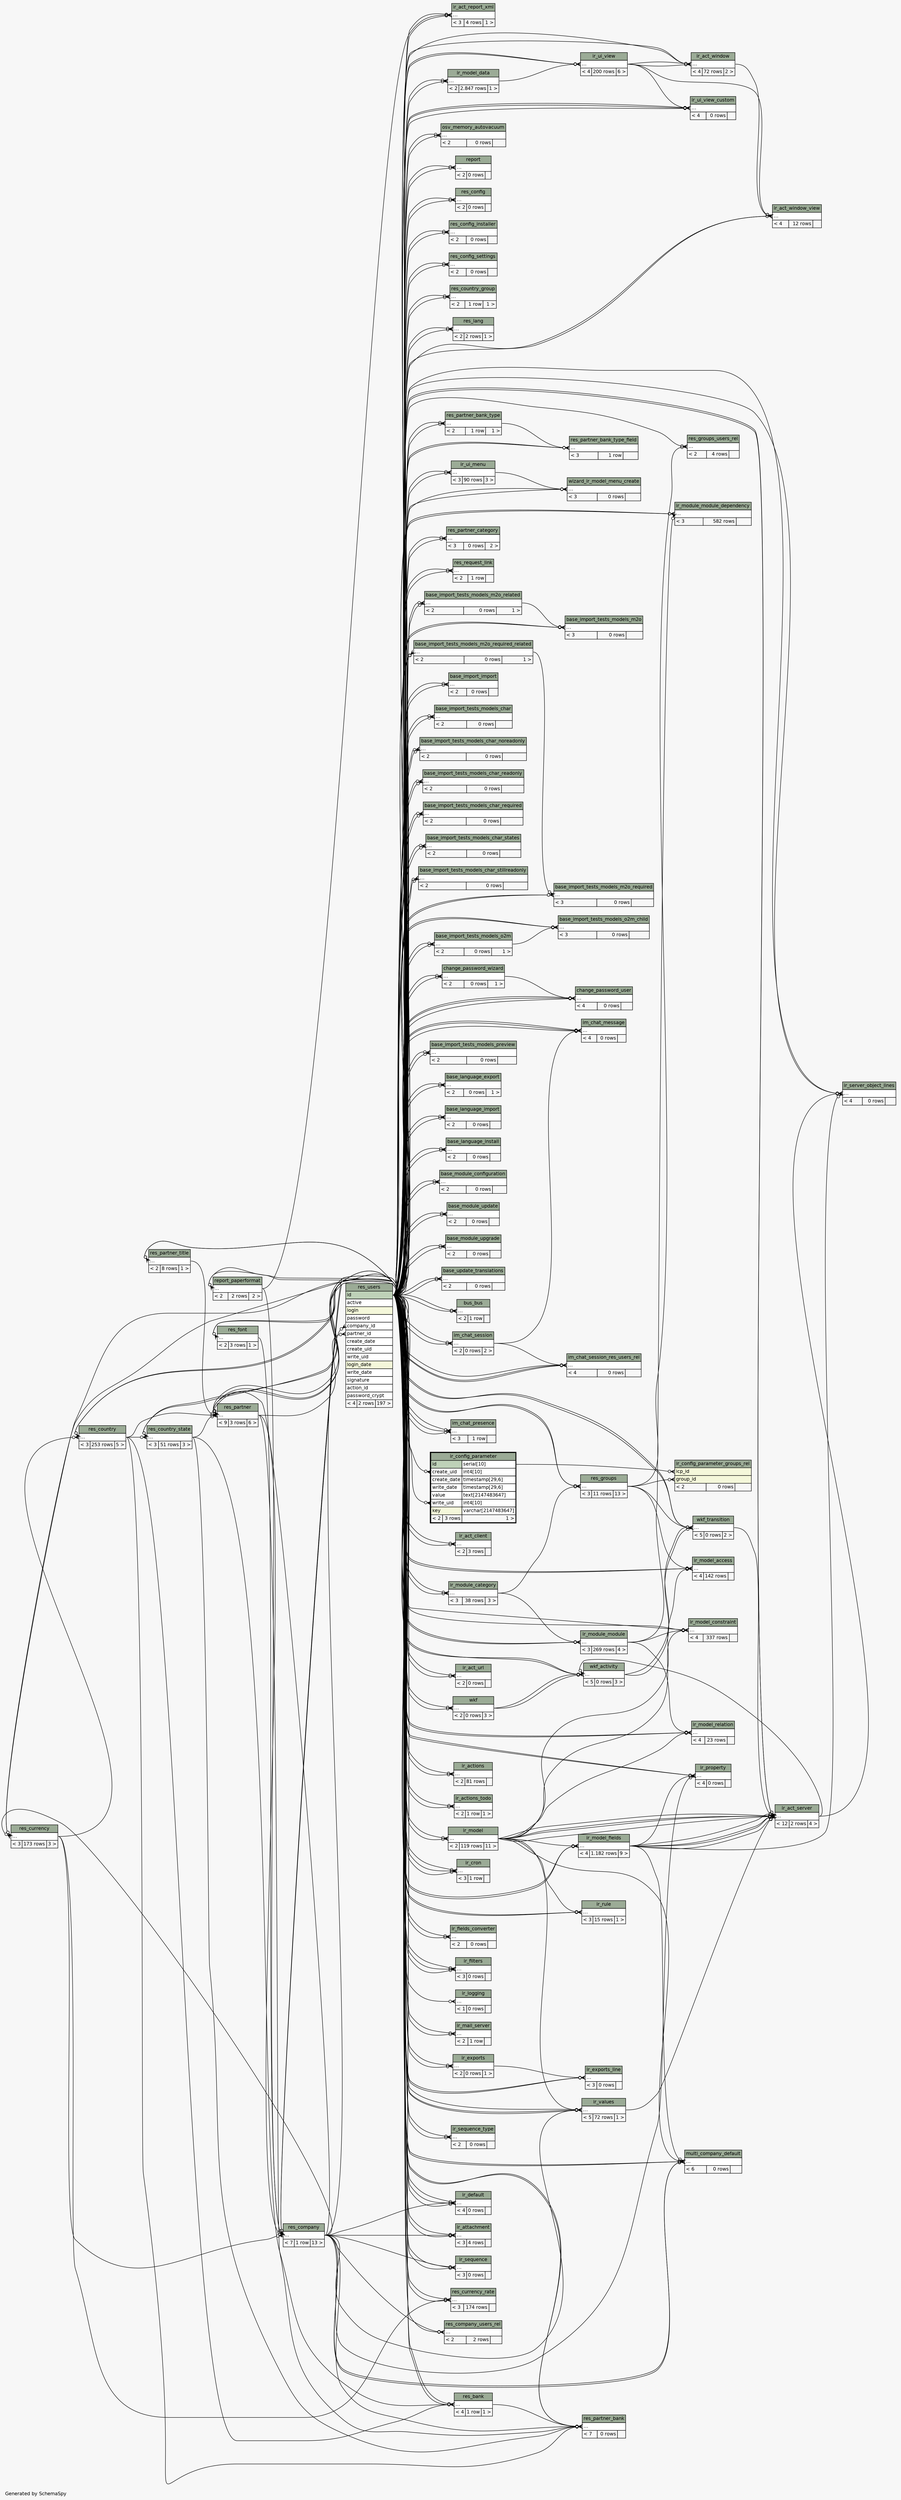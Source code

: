 // dot 2.36.0 on Linux 3.13.0-68-generic
// SchemaSpy rev 590
digraph "twoDegreesRelationshipsDiagram" {
  graph [
    rankdir="RL"
    bgcolor="#f7f7f7"
    label="\nGenerated by SchemaSpy"
    labeljust="l"
    nodesep="0.18"
    ranksep="0.46"
    fontname="Helvetica"
    fontsize="11"
  ];
  node [
    fontname="Helvetica"
    fontsize="11"
    shape="plaintext"
  ];
  edge [
    arrowsize="0.8"
  ];
  "base_import_import":"elipses":w -> "res_users":"id":e [arrowhead=none dir=back arrowtail=crowodot];
  "base_import_import":"elipses":w -> "res_users":"id":e [arrowhead=none dir=back arrowtail=crowodot];
  "base_import_tests_models_char":"elipses":w -> "res_users":"id":e [arrowhead=none dir=back arrowtail=crowodot];
  "base_import_tests_models_char":"elipses":w -> "res_users":"id":e [arrowhead=none dir=back arrowtail=crowodot];
  "base_import_tests_models_char_noreadonly":"elipses":w -> "res_users":"id":e [arrowhead=none dir=back arrowtail=crowodot];
  "base_import_tests_models_char_noreadonly":"elipses":w -> "res_users":"id":e [arrowhead=none dir=back arrowtail=crowodot];
  "base_import_tests_models_char_readonly":"elipses":w -> "res_users":"id":e [arrowhead=none dir=back arrowtail=crowodot];
  "base_import_tests_models_char_readonly":"elipses":w -> "res_users":"id":e [arrowhead=none dir=back arrowtail=crowodot];
  "base_import_tests_models_char_required":"elipses":w -> "res_users":"id":e [arrowhead=none dir=back arrowtail=crowodot];
  "base_import_tests_models_char_required":"elipses":w -> "res_users":"id":e [arrowhead=none dir=back arrowtail=crowodot];
  "base_import_tests_models_char_states":"elipses":w -> "res_users":"id":e [arrowhead=none dir=back arrowtail=crowodot];
  "base_import_tests_models_char_states":"elipses":w -> "res_users":"id":e [arrowhead=none dir=back arrowtail=crowodot];
  "base_import_tests_models_char_stillreadonly":"elipses":w -> "res_users":"id":e [arrowhead=none dir=back arrowtail=crowodot];
  "base_import_tests_models_char_stillreadonly":"elipses":w -> "res_users":"id":e [arrowhead=none dir=back arrowtail=crowodot];
  "base_import_tests_models_m2o":"elipses":w -> "res_users":"id":e [arrowhead=none dir=back arrowtail=crowodot];
  "base_import_tests_models_m2o":"elipses":w -> "base_import_tests_models_m2o_related":"elipses":e [arrowhead=none dir=back arrowtail=crowodot];
  "base_import_tests_models_m2o":"elipses":w -> "res_users":"id":e [arrowhead=none dir=back arrowtail=crowodot];
  "base_import_tests_models_m2o_related":"elipses":w -> "res_users":"id":e [arrowhead=none dir=back arrowtail=crowodot];
  "base_import_tests_models_m2o_related":"elipses":w -> "res_users":"id":e [arrowhead=none dir=back arrowtail=crowodot];
  "base_import_tests_models_m2o_required":"elipses":w -> "res_users":"id":e [arrowhead=none dir=back arrowtail=crowodot];
  "base_import_tests_models_m2o_required":"elipses":w -> "base_import_tests_models_m2o_required_related":"elipses":e [arrowhead=none dir=back arrowtail=crowodot];
  "base_import_tests_models_m2o_required":"elipses":w -> "res_users":"id":e [arrowhead=none dir=back arrowtail=crowodot];
  "base_import_tests_models_m2o_required_related":"elipses":w -> "res_users":"id":e [arrowhead=none dir=back arrowtail=crowodot];
  "base_import_tests_models_m2o_required_related":"elipses":w -> "res_users":"id":e [arrowhead=none dir=back arrowtail=crowodot];
  "base_import_tests_models_o2m":"elipses":w -> "res_users":"id":e [arrowhead=none dir=back arrowtail=crowodot];
  "base_import_tests_models_o2m":"elipses":w -> "res_users":"id":e [arrowhead=none dir=back arrowtail=crowodot];
  "base_import_tests_models_o2m_child":"elipses":w -> "res_users":"id":e [arrowhead=none dir=back arrowtail=crowodot];
  "base_import_tests_models_o2m_child":"elipses":w -> "base_import_tests_models_o2m":"elipses":e [arrowhead=none dir=back arrowtail=crowodot];
  "base_import_tests_models_o2m_child":"elipses":w -> "res_users":"id":e [arrowhead=none dir=back arrowtail=crowodot];
  "base_import_tests_models_preview":"elipses":w -> "res_users":"id":e [arrowhead=none dir=back arrowtail=crowodot];
  "base_import_tests_models_preview":"elipses":w -> "res_users":"id":e [arrowhead=none dir=back arrowtail=crowodot];
  "base_language_export":"elipses":w -> "res_users":"id":e [arrowhead=none dir=back arrowtail=crowodot];
  "base_language_export":"elipses":w -> "res_users":"id":e [arrowhead=none dir=back arrowtail=crowodot];
  "base_language_import":"elipses":w -> "res_users":"id":e [arrowhead=none dir=back arrowtail=crowodot];
  "base_language_import":"elipses":w -> "res_users":"id":e [arrowhead=none dir=back arrowtail=crowodot];
  "base_language_install":"elipses":w -> "res_users":"id":e [arrowhead=none dir=back arrowtail=crowodot];
  "base_language_install":"elipses":w -> "res_users":"id":e [arrowhead=none dir=back arrowtail=crowodot];
  "base_module_configuration":"elipses":w -> "res_users":"id":e [arrowhead=none dir=back arrowtail=crowodot];
  "base_module_configuration":"elipses":w -> "res_users":"id":e [arrowhead=none dir=back arrowtail=crowodot];
  "base_module_update":"elipses":w -> "res_users":"id":e [arrowhead=none dir=back arrowtail=crowodot];
  "base_module_update":"elipses":w -> "res_users":"id":e [arrowhead=none dir=back arrowtail=crowodot];
  "base_module_upgrade":"elipses":w -> "res_users":"id":e [arrowhead=none dir=back arrowtail=crowodot];
  "base_module_upgrade":"elipses":w -> "res_users":"id":e [arrowhead=none dir=back arrowtail=crowodot];
  "base_update_translations":"elipses":w -> "res_users":"id":e [arrowhead=none dir=back arrowtail=crowodot];
  "base_update_translations":"elipses":w -> "res_users":"id":e [arrowhead=none dir=back arrowtail=crowodot];
  "bus_bus":"elipses":w -> "res_users":"id":e [arrowhead=none dir=back arrowtail=crowodot];
  "bus_bus":"elipses":w -> "res_users":"id":e [arrowhead=none dir=back arrowtail=crowodot];
  "change_password_user":"elipses":w -> "res_users":"id":e [arrowhead=none dir=back arrowtail=crowodot];
  "change_password_user":"elipses":w -> "res_users":"id":e [arrowhead=none dir=back arrowtail=crowodot];
  "change_password_user":"elipses":w -> "change_password_wizard":"elipses":e [arrowhead=none dir=back arrowtail=crowodot];
  "change_password_user":"elipses":w -> "res_users":"id":e [arrowhead=none dir=back arrowtail=crowodot];
  "change_password_wizard":"elipses":w -> "res_users":"id":e [arrowhead=none dir=back arrowtail=crowodot];
  "change_password_wizard":"elipses":w -> "res_users":"id":e [arrowhead=none dir=back arrowtail=crowodot];
  "im_chat_message":"elipses":w -> "res_users":"id":e [arrowhead=none dir=back arrowtail=crowodot];
  "im_chat_message":"elipses":w -> "res_users":"id":e [arrowhead=none dir=back arrowtail=crowodot];
  "im_chat_message":"elipses":w -> "im_chat_session":"elipses":e [arrowhead=none dir=back arrowtail=crowodot];
  "im_chat_message":"elipses":w -> "res_users":"id":e [arrowhead=none dir=back arrowtail=crowodot];
  "im_chat_presence":"elipses":w -> "res_users":"id":e [arrowhead=none dir=back arrowtail=crowodot];
  "im_chat_presence":"elipses":w -> "res_users":"id":e [arrowhead=none dir=back arrowtail=teeodot];
  "im_chat_presence":"elipses":w -> "res_users":"id":e [arrowhead=none dir=back arrowtail=crowodot];
  "im_chat_session":"elipses":w -> "res_users":"id":e [arrowhead=none dir=back arrowtail=crowodot];
  "im_chat_session":"elipses":w -> "res_users":"id":e [arrowhead=none dir=back arrowtail=crowodot];
  "im_chat_session_res_users_rel":"elipses":w -> "res_users":"id":e [arrowhead=none dir=back arrowtail=crowodot];
  "im_chat_session_res_users_rel":"elipses":w -> "im_chat_session":"elipses":e [arrowhead=none dir=back arrowtail=crowodot];
  "im_chat_session_res_users_rel":"elipses":w -> "res_users":"id":e [arrowhead=none dir=back arrowtail=crowodot];
  "im_chat_session_res_users_rel":"elipses":w -> "res_users":"id":e [arrowhead=none dir=back arrowtail=crowodot];
  "ir_act_client":"elipses":w -> "res_users":"id":e [arrowhead=none dir=back arrowtail=crowodot];
  "ir_act_client":"elipses":w -> "res_users":"id":e [arrowhead=none dir=back arrowtail=crowodot];
  "ir_act_report_xml":"elipses":w -> "res_users":"id":e [arrowhead=none dir=back arrowtail=crowodot];
  "ir_act_report_xml":"elipses":w -> "report_paperformat":"elipses":e [arrowhead=none dir=back arrowtail=crowodot];
  "ir_act_report_xml":"elipses":w -> "res_users":"id":e [arrowhead=none dir=back arrowtail=crowodot];
  "ir_act_server":"elipses":w -> "res_users":"id":e [arrowhead=none dir=back arrowtail=crowodot];
  "ir_act_server":"elipses":w -> "ir_model":"elipses":e [arrowhead=none dir=back arrowtail=crowodot];
  "ir_act_server":"elipses":w -> "ir_model_fields":"elipses":e [arrowhead=none dir=back arrowtail=crowodot];
  "ir_act_server":"elipses":w -> "ir_values":"elipses":e [arrowhead=none dir=back arrowtail=crowodot];
  "ir_act_server":"elipses":w -> "ir_model":"elipses":e [arrowhead=none dir=back arrowtail=crowodot];
  "ir_act_server":"elipses":w -> "ir_model_fields":"elipses":e [arrowhead=none dir=back arrowtail=crowodot];
  "ir_act_server":"elipses":w -> "ir_model_fields":"elipses":e [arrowhead=none dir=back arrowtail=crowodot];
  "ir_act_server":"elipses":w -> "ir_model":"elipses":e [arrowhead=none dir=back arrowtail=crowodot];
  "ir_act_server":"elipses":w -> "ir_model_fields":"elipses":e [arrowhead=none dir=back arrowtail=crowodot];
  "ir_act_server":"elipses":w -> "ir_model":"elipses":e [arrowhead=none dir=back arrowtail=crowodot];
  "ir_act_server":"elipses":w -> "wkf_transition":"elipses":e [arrowhead=none dir=back arrowtail=crowodot];
  "ir_act_server":"elipses":w -> "res_users":"id":e [arrowhead=none dir=back arrowtail=crowodot];
  "ir_act_url":"elipses":w -> "res_users":"id":e [arrowhead=none dir=back arrowtail=crowodot];
  "ir_act_url":"elipses":w -> "res_users":"id":e [arrowhead=none dir=back arrowtail=crowodot];
  "ir_act_window":"elipses":w -> "res_users":"id":e [arrowhead=none dir=back arrowtail=crowodot];
  "ir_act_window":"elipses":w -> "ir_ui_view":"elipses":e [arrowhead=none dir=back arrowtail=crowodot];
  "ir_act_window":"elipses":w -> "ir_ui_view":"elipses":e [arrowhead=none dir=back arrowtail=crowodot];
  "ir_act_window":"elipses":w -> "res_users":"id":e [arrowhead=none dir=back arrowtail=crowodot];
  "ir_act_window_view":"elipses":w -> "ir_act_window":"elipses":e [arrowhead=none dir=back arrowtail=crowodot];
  "ir_act_window_view":"elipses":w -> "res_users":"id":e [arrowhead=none dir=back arrowtail=crowodot];
  "ir_act_window_view":"elipses":w -> "ir_ui_view":"elipses":e [arrowhead=none dir=back arrowtail=crowodot];
  "ir_act_window_view":"elipses":w -> "res_users":"id":e [arrowhead=none dir=back arrowtail=crowodot];
  "ir_actions":"elipses":w -> "res_users":"id":e [arrowhead=none dir=back arrowtail=crowodot];
  "ir_actions":"elipses":w -> "res_users":"id":e [arrowhead=none dir=back arrowtail=crowodot];
  "ir_actions_todo":"elipses":w -> "res_users":"id":e [arrowhead=none dir=back arrowtail=crowodot];
  "ir_actions_todo":"elipses":w -> "res_users":"id":e [arrowhead=none dir=back arrowtail=crowodot];
  "ir_attachment":"elipses":w -> "res_company":"elipses":e [arrowhead=none dir=back arrowtail=crowodot];
  "ir_attachment":"elipses":w -> "res_users":"id":e [arrowhead=none dir=back arrowtail=crowodot];
  "ir_attachment":"elipses":w -> "res_users":"id":e [arrowhead=none dir=back arrowtail=crowodot];
  "ir_config_parameter":"create_uid":w -> "res_users":"id":e [arrowhead=none dir=back arrowtail=crowodot];
  "ir_config_parameter":"write_uid":w -> "res_users":"id":e [arrowhead=none dir=back arrowtail=crowodot];
  "ir_config_parameter_groups_rel":"group_id":w -> "res_groups":"elipses":e [arrowhead=none dir=back arrowtail=crowodot];
  "ir_config_parameter_groups_rel":"icp_id":w -> "ir_config_parameter":"id.type":e [arrowhead=none dir=back arrowtail=crowodot];
  "ir_cron":"elipses":w -> "res_users":"id":e [arrowhead=none dir=back arrowtail=crowodot];
  "ir_cron":"elipses":w -> "res_users":"id":e [arrowhead=none dir=back arrowtail=crowodot];
  "ir_cron":"elipses":w -> "res_users":"id":e [arrowhead=none dir=back arrowtail=crowodot];
  "ir_default":"elipses":w -> "res_company":"elipses":e [arrowhead=none dir=back arrowtail=crowodot];
  "ir_default":"elipses":w -> "res_users":"id":e [arrowhead=none dir=back arrowtail=crowodot];
  "ir_default":"elipses":w -> "res_users":"id":e [arrowhead=none dir=back arrowtail=crowodot];
  "ir_default":"elipses":w -> "res_users":"id":e [arrowhead=none dir=back arrowtail=crowodot];
  "ir_exports":"elipses":w -> "res_users":"id":e [arrowhead=none dir=back arrowtail=crowodot];
  "ir_exports":"elipses":w -> "res_users":"id":e [arrowhead=none dir=back arrowtail=crowodot];
  "ir_exports_line":"elipses":w -> "res_users":"id":e [arrowhead=none dir=back arrowtail=crowodot];
  "ir_exports_line":"elipses":w -> "ir_exports":"elipses":e [arrowhead=none dir=back arrowtail=crowodot];
  "ir_exports_line":"elipses":w -> "res_users":"id":e [arrowhead=none dir=back arrowtail=crowodot];
  "ir_fields_converter":"elipses":w -> "res_users":"id":e [arrowhead=none dir=back arrowtail=crowodot];
  "ir_fields_converter":"elipses":w -> "res_users":"id":e [arrowhead=none dir=back arrowtail=crowodot];
  "ir_filters":"elipses":w -> "res_users":"id":e [arrowhead=none dir=back arrowtail=crowodot];
  "ir_filters":"elipses":w -> "res_users":"id":e [arrowhead=none dir=back arrowtail=crowodot];
  "ir_filters":"elipses":w -> "res_users":"id":e [arrowhead=none dir=back arrowtail=crowodot];
  "ir_logging":"elipses":w -> "res_users":"id":e [arrowhead=none dir=back arrowtail=crowodot];
  "ir_mail_server":"elipses":w -> "res_users":"id":e [arrowhead=none dir=back arrowtail=crowodot];
  "ir_mail_server":"elipses":w -> "res_users":"id":e [arrowhead=none dir=back arrowtail=crowodot];
  "ir_model":"elipses":w -> "res_users":"id":e [arrowhead=none dir=back arrowtail=crowodot];
  "ir_model":"elipses":w -> "res_users":"id":e [arrowhead=none dir=back arrowtail=crowodot];
  "ir_model_access":"elipses":w -> "res_users":"id":e [arrowhead=none dir=back arrowtail=crowodot];
  "ir_model_access":"elipses":w -> "res_groups":"elipses":e [arrowhead=none dir=back arrowtail=crowodot];
  "ir_model_access":"elipses":w -> "ir_model":"elipses":e [arrowhead=none dir=back arrowtail=crowodot];
  "ir_model_access":"elipses":w -> "res_users":"id":e [arrowhead=none dir=back arrowtail=crowodot];
  "ir_model_constraint":"elipses":w -> "res_users":"id":e [arrowhead=none dir=back arrowtail=crowodot];
  "ir_model_constraint":"elipses":w -> "ir_model":"elipses":e [arrowhead=none dir=back arrowtail=crowodot];
  "ir_model_constraint":"elipses":w -> "ir_module_module":"elipses":e [arrowhead=none dir=back arrowtail=crowodot];
  "ir_model_constraint":"elipses":w -> "res_users":"id":e [arrowhead=none dir=back arrowtail=crowodot];
  "ir_model_data":"elipses":w -> "res_users":"id":e [arrowhead=none dir=back arrowtail=crowodot];
  "ir_model_data":"elipses":w -> "res_users":"id":e [arrowhead=none dir=back arrowtail=crowodot];
  "ir_model_fields":"elipses":w -> "res_users":"id":e [arrowhead=none dir=back arrowtail=crowodot];
  "ir_model_fields":"elipses":w -> "ir_model":"elipses":e [arrowhead=none dir=back arrowtail=crowodot];
  "ir_model_fields":"elipses":w -> "res_users":"id":e [arrowhead=none dir=back arrowtail=crowodot];
  "ir_model_relation":"elipses":w -> "res_users":"id":e [arrowhead=none dir=back arrowtail=crowodot];
  "ir_model_relation":"elipses":w -> "ir_model":"elipses":e [arrowhead=none dir=back arrowtail=crowodot];
  "ir_model_relation":"elipses":w -> "ir_module_module":"elipses":e [arrowhead=none dir=back arrowtail=crowodot];
  "ir_model_relation":"elipses":w -> "res_users":"id":e [arrowhead=none dir=back arrowtail=crowodot];
  "ir_module_category":"elipses":w -> "res_users":"id":e [arrowhead=none dir=back arrowtail=crowodot];
  "ir_module_category":"elipses":w -> "res_users":"id":e [arrowhead=none dir=back arrowtail=crowodot];
  "ir_module_module":"elipses":w -> "ir_module_category":"elipses":e [arrowhead=none dir=back arrowtail=crowodot];
  "ir_module_module":"elipses":w -> "res_users":"id":e [arrowhead=none dir=back arrowtail=crowodot];
  "ir_module_module":"elipses":w -> "res_users":"id":e [arrowhead=none dir=back arrowtail=crowodot];
  "ir_module_module_dependency":"elipses":w -> "res_users":"id":e [arrowhead=none dir=back arrowtail=crowodot];
  "ir_module_module_dependency":"elipses":w -> "ir_module_module":"elipses":e [arrowhead=none dir=back arrowtail=crowodot];
  "ir_module_module_dependency":"elipses":w -> "res_users":"id":e [arrowhead=none dir=back arrowtail=crowodot];
  "ir_property":"elipses":w -> "res_company":"elipses":e [arrowhead=none dir=back arrowtail=crowodot];
  "ir_property":"elipses":w -> "res_users":"id":e [arrowhead=none dir=back arrowtail=crowodot];
  "ir_property":"elipses":w -> "ir_model_fields":"elipses":e [arrowhead=none dir=back arrowtail=crowodot];
  "ir_property":"elipses":w -> "res_users":"id":e [arrowhead=none dir=back arrowtail=crowodot];
  "ir_rule":"elipses":w -> "res_users":"id":e [arrowhead=none dir=back arrowtail=crowodot];
  "ir_rule":"elipses":w -> "ir_model":"elipses":e [arrowhead=none dir=back arrowtail=crowodot];
  "ir_rule":"elipses":w -> "res_users":"id":e [arrowhead=none dir=back arrowtail=crowodot];
  "ir_sequence":"elipses":w -> "res_company":"elipses":e [arrowhead=none dir=back arrowtail=crowodot];
  "ir_sequence":"elipses":w -> "res_users":"id":e [arrowhead=none dir=back arrowtail=crowodot];
  "ir_sequence":"elipses":w -> "res_users":"id":e [arrowhead=none dir=back arrowtail=crowodot];
  "ir_sequence_type":"elipses":w -> "res_users":"id":e [arrowhead=none dir=back arrowtail=crowodot];
  "ir_sequence_type":"elipses":w -> "res_users":"id":e [arrowhead=none dir=back arrowtail=crowodot];
  "ir_server_object_lines":"elipses":w -> "ir_model_fields":"elipses":e [arrowhead=none dir=back arrowtail=crowodot];
  "ir_server_object_lines":"elipses":w -> "res_users":"id":e [arrowhead=none dir=back arrowtail=crowodot];
  "ir_server_object_lines":"elipses":w -> "ir_act_server":"elipses":e [arrowhead=none dir=back arrowtail=crowodot];
  "ir_server_object_lines":"elipses":w -> "res_users":"id":e [arrowhead=none dir=back arrowtail=crowodot];
  "ir_ui_menu":"elipses":w -> "res_users":"id":e [arrowhead=none dir=back arrowtail=crowodot];
  "ir_ui_menu":"elipses":w -> "res_users":"id":e [arrowhead=none dir=back arrowtail=crowodot];
  "ir_ui_view":"elipses":w -> "res_users":"id":e [arrowhead=none dir=back arrowtail=crowodot];
  "ir_ui_view":"elipses":w -> "ir_model_data":"elipses":e [arrowhead=none dir=back arrowtail=crowodot];
  "ir_ui_view":"elipses":w -> "res_users":"id":e [arrowhead=none dir=back arrowtail=crowodot];
  "ir_ui_view_custom":"elipses":w -> "res_users":"id":e [arrowhead=none dir=back arrowtail=crowodot];
  "ir_ui_view_custom":"elipses":w -> "ir_ui_view":"elipses":e [arrowhead=none dir=back arrowtail=crowodot];
  "ir_ui_view_custom":"elipses":w -> "res_users":"id":e [arrowhead=none dir=back arrowtail=crowodot];
  "ir_ui_view_custom":"elipses":w -> "res_users":"id":e [arrowhead=none dir=back arrowtail=crowodot];
  "ir_values":"elipses":w -> "res_company":"elipses":e [arrowhead=none dir=back arrowtail=crowodot];
  "ir_values":"elipses":w -> "res_users":"id":e [arrowhead=none dir=back arrowtail=crowodot];
  "ir_values":"elipses":w -> "ir_model":"elipses":e [arrowhead=none dir=back arrowtail=crowodot];
  "ir_values":"elipses":w -> "res_users":"id":e [arrowhead=none dir=back arrowtail=crowodot];
  "ir_values":"elipses":w -> "res_users":"id":e [arrowhead=none dir=back arrowtail=crowodot];
  "multi_company_default":"elipses":w -> "res_company":"elipses":e [arrowhead=none dir=back arrowtail=crowodot];
  "multi_company_default":"elipses":w -> "res_company":"elipses":e [arrowhead=none dir=back arrowtail=crowodot];
  "multi_company_default":"elipses":w -> "res_users":"id":e [arrowhead=none dir=back arrowtail=crowodot];
  "multi_company_default":"elipses":w -> "ir_model_fields":"elipses":e [arrowhead=none dir=back arrowtail=crowodot];
  "multi_company_default":"elipses":w -> "ir_model":"elipses":e [arrowhead=none dir=back arrowtail=crowodot];
  "multi_company_default":"elipses":w -> "res_users":"id":e [arrowhead=none dir=back arrowtail=crowodot];
  "osv_memory_autovacuum":"elipses":w -> "res_users":"id":e [arrowhead=none dir=back arrowtail=crowodot];
  "osv_memory_autovacuum":"elipses":w -> "res_users":"id":e [arrowhead=none dir=back arrowtail=crowodot];
  "report":"elipses":w -> "res_users":"id":e [arrowhead=none dir=back arrowtail=crowodot];
  "report":"elipses":w -> "res_users":"id":e [arrowhead=none dir=back arrowtail=crowodot];
  "report_paperformat":"elipses":w -> "res_users":"id":e [arrowhead=none dir=back arrowtail=crowodot];
  "report_paperformat":"elipses":w -> "res_users":"id":e [arrowhead=none dir=back arrowtail=crowodot];
  "res_bank":"elipses":w -> "res_country":"elipses":e [arrowhead=none dir=back arrowtail=crowodot];
  "res_bank":"elipses":w -> "res_users":"id":e [arrowhead=none dir=back arrowtail=crowodot];
  "res_bank":"elipses":w -> "res_country_state":"elipses":e [arrowhead=none dir=back arrowtail=crowodot];
  "res_bank":"elipses":w -> "res_users":"id":e [arrowhead=none dir=back arrowtail=crowodot];
  "res_company":"elipses":w -> "res_users":"id":e [arrowhead=none dir=back arrowtail=crowodot];
  "res_company":"elipses":w -> "res_currency":"elipses":e [arrowhead=none dir=back arrowtail=crowodot];
  "res_company":"elipses":w -> "res_font":"elipses":e [arrowhead=none dir=back arrowtail=crowodot];
  "res_company":"elipses":w -> "report_paperformat":"elipses":e [arrowhead=none dir=back arrowtail=crowodot];
  "res_company":"elipses":w -> "res_partner":"elipses":e [arrowhead=none dir=back arrowtail=crowodot];
  "res_company":"elipses":w -> "res_users":"id":e [arrowhead=none dir=back arrowtail=crowodot];
  "res_company_users_rel":"elipses":w -> "res_company":"elipses":e [arrowhead=none dir=back arrowtail=crowodot];
  "res_company_users_rel":"elipses":w -> "res_users":"id":e [arrowhead=none dir=back arrowtail=crowodot];
  "res_config":"elipses":w -> "res_users":"id":e [arrowhead=none dir=back arrowtail=crowodot];
  "res_config":"elipses":w -> "res_users":"id":e [arrowhead=none dir=back arrowtail=crowodot];
  "res_config_installer":"elipses":w -> "res_users":"id":e [arrowhead=none dir=back arrowtail=crowodot];
  "res_config_installer":"elipses":w -> "res_users":"id":e [arrowhead=none dir=back arrowtail=crowodot];
  "res_config_settings":"elipses":w -> "res_users":"id":e [arrowhead=none dir=back arrowtail=crowodot];
  "res_config_settings":"elipses":w -> "res_users":"id":e [arrowhead=none dir=back arrowtail=crowodot];
  "res_country":"elipses":w -> "res_users":"id":e [arrowhead=none dir=back arrowtail=crowodot];
  "res_country":"elipses":w -> "res_currency":"elipses":e [arrowhead=none dir=back arrowtail=crowodot];
  "res_country":"elipses":w -> "res_users":"id":e [arrowhead=none dir=back arrowtail=crowodot];
  "res_country_group":"elipses":w -> "res_users":"id":e [arrowhead=none dir=back arrowtail=crowodot];
  "res_country_group":"elipses":w -> "res_users":"id":e [arrowhead=none dir=back arrowtail=crowodot];
  "res_country_state":"elipses":w -> "res_country":"elipses":e [arrowhead=none dir=back arrowtail=crowodot];
  "res_country_state":"elipses":w -> "res_users":"id":e [arrowhead=none dir=back arrowtail=crowodot];
  "res_country_state":"elipses":w -> "res_users":"id":e [arrowhead=none dir=back arrowtail=crowodot];
  "res_currency":"elipses":w -> "res_company":"elipses":e [arrowhead=none dir=back arrowtail=crowodot];
  "res_currency":"elipses":w -> "res_users":"id":e [arrowhead=none dir=back arrowtail=crowodot];
  "res_currency":"elipses":w -> "res_users":"id":e [arrowhead=none dir=back arrowtail=crowodot];
  "res_currency_rate":"elipses":w -> "res_users":"id":e [arrowhead=none dir=back arrowtail=crowodot];
  "res_currency_rate":"elipses":w -> "res_currency":"elipses":e [arrowhead=none dir=back arrowtail=crowodot];
  "res_currency_rate":"elipses":w -> "res_users":"id":e [arrowhead=none dir=back arrowtail=crowodot];
  "res_font":"elipses":w -> "res_users":"id":e [arrowhead=none dir=back arrowtail=crowodot];
  "res_font":"elipses":w -> "res_users":"id":e [arrowhead=none dir=back arrowtail=crowodot];
  "res_groups":"elipses":w -> "ir_module_category":"elipses":e [arrowhead=none dir=back arrowtail=crowodot];
  "res_groups":"elipses":w -> "res_users":"id":e [arrowhead=none dir=back arrowtail=crowodot];
  "res_groups":"elipses":w -> "res_users":"id":e [arrowhead=none dir=back arrowtail=crowodot];
  "res_groups_users_rel":"elipses":w -> "res_groups":"elipses":e [arrowhead=none dir=back arrowtail=crowodot];
  "res_groups_users_rel":"elipses":w -> "res_users":"id":e [arrowhead=none dir=back arrowtail=crowodot];
  "res_lang":"elipses":w -> "res_users":"id":e [arrowhead=none dir=back arrowtail=crowodot];
  "res_lang":"elipses":w -> "res_users":"id":e [arrowhead=none dir=back arrowtail=crowodot];
  "res_partner":"elipses":w -> "res_company":"elipses":e [arrowhead=none dir=back arrowtail=crowodot];
  "res_partner":"elipses":w -> "res_country":"elipses":e [arrowhead=none dir=back arrowtail=crowodot];
  "res_partner":"elipses":w -> "res_users":"id":e [arrowhead=none dir=back arrowtail=crowodot];
  "res_partner":"elipses":w -> "res_country_state":"elipses":e [arrowhead=none dir=back arrowtail=crowodot];
  "res_partner":"elipses":w -> "res_partner_title":"elipses":e [arrowhead=none dir=back arrowtail=crowodot];
  "res_partner":"elipses":w -> "res_users":"id":e [arrowhead=none dir=back arrowtail=crowodot];
  "res_partner":"elipses":w -> "res_users":"id":e [arrowhead=none dir=back arrowtail=crowodot];
  "res_partner_bank":"elipses":w -> "res_bank":"elipses":e [arrowhead=none dir=back arrowtail=crowodot];
  "res_partner_bank":"elipses":w -> "res_company":"elipses":e [arrowhead=none dir=back arrowtail=crowodot];
  "res_partner_bank":"elipses":w -> "res_country":"elipses":e [arrowhead=none dir=back arrowtail=crowodot];
  "res_partner_bank":"elipses":w -> "res_users":"id":e [arrowhead=none dir=back arrowtail=crowodot];
  "res_partner_bank":"elipses":w -> "res_partner":"elipses":e [arrowhead=none dir=back arrowtail=crowodot];
  "res_partner_bank":"elipses":w -> "res_country_state":"elipses":e [arrowhead=none dir=back arrowtail=crowodot];
  "res_partner_bank":"elipses":w -> "res_users":"id":e [arrowhead=none dir=back arrowtail=crowodot];
  "res_partner_bank_type":"elipses":w -> "res_users":"id":e [arrowhead=none dir=back arrowtail=crowodot];
  "res_partner_bank_type":"elipses":w -> "res_users":"id":e [arrowhead=none dir=back arrowtail=crowodot];
  "res_partner_bank_type_field":"elipses":w -> "res_partner_bank_type":"elipses":e [arrowhead=none dir=back arrowtail=crowodot];
  "res_partner_bank_type_field":"elipses":w -> "res_users":"id":e [arrowhead=none dir=back arrowtail=crowodot];
  "res_partner_bank_type_field":"elipses":w -> "res_users":"id":e [arrowhead=none dir=back arrowtail=crowodot];
  "res_partner_category":"elipses":w -> "res_users":"id":e [arrowhead=none dir=back arrowtail=crowodot];
  "res_partner_category":"elipses":w -> "res_users":"id":e [arrowhead=none dir=back arrowtail=crowodot];
  "res_partner_title":"elipses":w -> "res_users":"id":e [arrowhead=none dir=back arrowtail=crowodot];
  "res_partner_title":"elipses":w -> "res_users":"id":e [arrowhead=none dir=back arrowtail=crowodot];
  "res_request_link":"elipses":w -> "res_users":"id":e [arrowhead=none dir=back arrowtail=crowodot];
  "res_request_link":"elipses":w -> "res_users":"id":e [arrowhead=none dir=back arrowtail=crowodot];
  "res_users":"company_id":w -> "res_company":"elipses":e [arrowhead=none dir=back arrowtail=crowodot];
  "res_users":"partner_id":w -> "res_partner":"elipses":e [arrowhead=none dir=back arrowtail=crowodot];
  "wizard_ir_model_menu_create":"elipses":w -> "res_users":"id":e [arrowhead=none dir=back arrowtail=crowodot];
  "wizard_ir_model_menu_create":"elipses":w -> "ir_ui_menu":"elipses":e [arrowhead=none dir=back arrowtail=crowodot];
  "wizard_ir_model_menu_create":"elipses":w -> "res_users":"id":e [arrowhead=none dir=back arrowtail=crowodot];
  "wkf":"elipses":w -> "res_users":"id":e [arrowhead=none dir=back arrowtail=crowodot];
  "wkf":"elipses":w -> "res_users":"id":e [arrowhead=none dir=back arrowtail=crowodot];
  "wkf_activity":"elipses":w -> "ir_act_server":"elipses":e [arrowhead=none dir=back arrowtail=crowodot];
  "wkf_activity":"elipses":w -> "res_users":"id":e [arrowhead=none dir=back arrowtail=crowodot];
  "wkf_activity":"elipses":w -> "wkf":"elipses":e [arrowhead=none dir=back arrowtail=crowodot];
  "wkf_activity":"elipses":w -> "wkf":"elipses":e [arrowhead=none dir=back arrowtail=crowodot];
  "wkf_activity":"elipses":w -> "res_users":"id":e [arrowhead=none dir=back arrowtail=crowodot];
  "wkf_transition":"elipses":w -> "wkf_activity":"elipses":e [arrowhead=none dir=back arrowtail=crowodot];
  "wkf_transition":"elipses":w -> "wkf_activity":"elipses":e [arrowhead=none dir=back arrowtail=crowodot];
  "wkf_transition":"elipses":w -> "res_users":"id":e [arrowhead=none dir=back arrowtail=crowodot];
  "wkf_transition":"elipses":w -> "res_groups":"elipses":e [arrowhead=none dir=back arrowtail=crowodot];
  "wkf_transition":"elipses":w -> "res_users":"id":e [arrowhead=none dir=back arrowtail=crowodot];
  "base_import_import" [
    label=<
    <TABLE BORDER="0" CELLBORDER="1" CELLSPACING="0" BGCOLOR="#ffffff">
      <TR><TD COLSPAN="3" BGCOLOR="#9bab96" ALIGN="CENTER">base_import_import</TD></TR>
      <TR><TD PORT="elipses" COLSPAN="3" ALIGN="LEFT">...</TD></TR>
      <TR><TD ALIGN="LEFT" BGCOLOR="#f7f7f7">&lt; 2</TD><TD ALIGN="RIGHT" BGCOLOR="#f7f7f7">0 rows</TD><TD ALIGN="RIGHT" BGCOLOR="#f7f7f7">  </TD></TR>
    </TABLE>>
    URL="base_import_import.html"
    tooltip="base_import_import"
  ];
  "base_import_tests_models_char" [
    label=<
    <TABLE BORDER="0" CELLBORDER="1" CELLSPACING="0" BGCOLOR="#ffffff">
      <TR><TD COLSPAN="3" BGCOLOR="#9bab96" ALIGN="CENTER">base_import_tests_models_char</TD></TR>
      <TR><TD PORT="elipses" COLSPAN="3" ALIGN="LEFT">...</TD></TR>
      <TR><TD ALIGN="LEFT" BGCOLOR="#f7f7f7">&lt; 2</TD><TD ALIGN="RIGHT" BGCOLOR="#f7f7f7">0 rows</TD><TD ALIGN="RIGHT" BGCOLOR="#f7f7f7">  </TD></TR>
    </TABLE>>
    URL="base_import_tests_models_char.html"
    tooltip="base_import_tests_models_char"
  ];
  "base_import_tests_models_char_noreadonly" [
    label=<
    <TABLE BORDER="0" CELLBORDER="1" CELLSPACING="0" BGCOLOR="#ffffff">
      <TR><TD COLSPAN="3" BGCOLOR="#9bab96" ALIGN="CENTER">base_import_tests_models_char_noreadonly</TD></TR>
      <TR><TD PORT="elipses" COLSPAN="3" ALIGN="LEFT">...</TD></TR>
      <TR><TD ALIGN="LEFT" BGCOLOR="#f7f7f7">&lt; 2</TD><TD ALIGN="RIGHT" BGCOLOR="#f7f7f7">0 rows</TD><TD ALIGN="RIGHT" BGCOLOR="#f7f7f7">  </TD></TR>
    </TABLE>>
    URL="base_import_tests_models_char_noreadonly.html"
    tooltip="base_import_tests_models_char_noreadonly"
  ];
  "base_import_tests_models_char_readonly" [
    label=<
    <TABLE BORDER="0" CELLBORDER="1" CELLSPACING="0" BGCOLOR="#ffffff">
      <TR><TD COLSPAN="3" BGCOLOR="#9bab96" ALIGN="CENTER">base_import_tests_models_char_readonly</TD></TR>
      <TR><TD PORT="elipses" COLSPAN="3" ALIGN="LEFT">...</TD></TR>
      <TR><TD ALIGN="LEFT" BGCOLOR="#f7f7f7">&lt; 2</TD><TD ALIGN="RIGHT" BGCOLOR="#f7f7f7">0 rows</TD><TD ALIGN="RIGHT" BGCOLOR="#f7f7f7">  </TD></TR>
    </TABLE>>
    URL="base_import_tests_models_char_readonly.html"
    tooltip="base_import_tests_models_char_readonly"
  ];
  "base_import_tests_models_char_required" [
    label=<
    <TABLE BORDER="0" CELLBORDER="1" CELLSPACING="0" BGCOLOR="#ffffff">
      <TR><TD COLSPAN="3" BGCOLOR="#9bab96" ALIGN="CENTER">base_import_tests_models_char_required</TD></TR>
      <TR><TD PORT="elipses" COLSPAN="3" ALIGN="LEFT">...</TD></TR>
      <TR><TD ALIGN="LEFT" BGCOLOR="#f7f7f7">&lt; 2</TD><TD ALIGN="RIGHT" BGCOLOR="#f7f7f7">0 rows</TD><TD ALIGN="RIGHT" BGCOLOR="#f7f7f7">  </TD></TR>
    </TABLE>>
    URL="base_import_tests_models_char_required.html"
    tooltip="base_import_tests_models_char_required"
  ];
  "base_import_tests_models_char_states" [
    label=<
    <TABLE BORDER="0" CELLBORDER="1" CELLSPACING="0" BGCOLOR="#ffffff">
      <TR><TD COLSPAN="3" BGCOLOR="#9bab96" ALIGN="CENTER">base_import_tests_models_char_states</TD></TR>
      <TR><TD PORT="elipses" COLSPAN="3" ALIGN="LEFT">...</TD></TR>
      <TR><TD ALIGN="LEFT" BGCOLOR="#f7f7f7">&lt; 2</TD><TD ALIGN="RIGHT" BGCOLOR="#f7f7f7">0 rows</TD><TD ALIGN="RIGHT" BGCOLOR="#f7f7f7">  </TD></TR>
    </TABLE>>
    URL="base_import_tests_models_char_states.html"
    tooltip="base_import_tests_models_char_states"
  ];
  "base_import_tests_models_char_stillreadonly" [
    label=<
    <TABLE BORDER="0" CELLBORDER="1" CELLSPACING="0" BGCOLOR="#ffffff">
      <TR><TD COLSPAN="3" BGCOLOR="#9bab96" ALIGN="CENTER">base_import_tests_models_char_stillreadonly</TD></TR>
      <TR><TD PORT="elipses" COLSPAN="3" ALIGN="LEFT">...</TD></TR>
      <TR><TD ALIGN="LEFT" BGCOLOR="#f7f7f7">&lt; 2</TD><TD ALIGN="RIGHT" BGCOLOR="#f7f7f7">0 rows</TD><TD ALIGN="RIGHT" BGCOLOR="#f7f7f7">  </TD></TR>
    </TABLE>>
    URL="base_import_tests_models_char_stillreadonly.html"
    tooltip="base_import_tests_models_char_stillreadonly"
  ];
  "base_import_tests_models_m2o" [
    label=<
    <TABLE BORDER="0" CELLBORDER="1" CELLSPACING="0" BGCOLOR="#ffffff">
      <TR><TD COLSPAN="3" BGCOLOR="#9bab96" ALIGN="CENTER">base_import_tests_models_m2o</TD></TR>
      <TR><TD PORT="elipses" COLSPAN="3" ALIGN="LEFT">...</TD></TR>
      <TR><TD ALIGN="LEFT" BGCOLOR="#f7f7f7">&lt; 3</TD><TD ALIGN="RIGHT" BGCOLOR="#f7f7f7">0 rows</TD><TD ALIGN="RIGHT" BGCOLOR="#f7f7f7">  </TD></TR>
    </TABLE>>
    URL="base_import_tests_models_m2o.html"
    tooltip="base_import_tests_models_m2o"
  ];
  "base_import_tests_models_m2o_related" [
    label=<
    <TABLE BORDER="0" CELLBORDER="1" CELLSPACING="0" BGCOLOR="#ffffff">
      <TR><TD COLSPAN="3" BGCOLOR="#9bab96" ALIGN="CENTER">base_import_tests_models_m2o_related</TD></TR>
      <TR><TD PORT="elipses" COLSPAN="3" ALIGN="LEFT">...</TD></TR>
      <TR><TD ALIGN="LEFT" BGCOLOR="#f7f7f7">&lt; 2</TD><TD ALIGN="RIGHT" BGCOLOR="#f7f7f7">0 rows</TD><TD ALIGN="RIGHT" BGCOLOR="#f7f7f7">1 &gt;</TD></TR>
    </TABLE>>
    URL="base_import_tests_models_m2o_related.html"
    tooltip="base_import_tests_models_m2o_related"
  ];
  "base_import_tests_models_m2o_required" [
    label=<
    <TABLE BORDER="0" CELLBORDER="1" CELLSPACING="0" BGCOLOR="#ffffff">
      <TR><TD COLSPAN="3" BGCOLOR="#9bab96" ALIGN="CENTER">base_import_tests_models_m2o_required</TD></TR>
      <TR><TD PORT="elipses" COLSPAN="3" ALIGN="LEFT">...</TD></TR>
      <TR><TD ALIGN="LEFT" BGCOLOR="#f7f7f7">&lt; 3</TD><TD ALIGN="RIGHT" BGCOLOR="#f7f7f7">0 rows</TD><TD ALIGN="RIGHT" BGCOLOR="#f7f7f7">  </TD></TR>
    </TABLE>>
    URL="base_import_tests_models_m2o_required.html"
    tooltip="base_import_tests_models_m2o_required"
  ];
  "base_import_tests_models_m2o_required_related" [
    label=<
    <TABLE BORDER="0" CELLBORDER="1" CELLSPACING="0" BGCOLOR="#ffffff">
      <TR><TD COLSPAN="3" BGCOLOR="#9bab96" ALIGN="CENTER">base_import_tests_models_m2o_required_related</TD></TR>
      <TR><TD PORT="elipses" COLSPAN="3" ALIGN="LEFT">...</TD></TR>
      <TR><TD ALIGN="LEFT" BGCOLOR="#f7f7f7">&lt; 2</TD><TD ALIGN="RIGHT" BGCOLOR="#f7f7f7">0 rows</TD><TD ALIGN="RIGHT" BGCOLOR="#f7f7f7">1 &gt;</TD></TR>
    </TABLE>>
    URL="base_import_tests_models_m2o_required_related.html"
    tooltip="base_import_tests_models_m2o_required_related"
  ];
  "base_import_tests_models_o2m" [
    label=<
    <TABLE BORDER="0" CELLBORDER="1" CELLSPACING="0" BGCOLOR="#ffffff">
      <TR><TD COLSPAN="3" BGCOLOR="#9bab96" ALIGN="CENTER">base_import_tests_models_o2m</TD></TR>
      <TR><TD PORT="elipses" COLSPAN="3" ALIGN="LEFT">...</TD></TR>
      <TR><TD ALIGN="LEFT" BGCOLOR="#f7f7f7">&lt; 2</TD><TD ALIGN="RIGHT" BGCOLOR="#f7f7f7">0 rows</TD><TD ALIGN="RIGHT" BGCOLOR="#f7f7f7">1 &gt;</TD></TR>
    </TABLE>>
    URL="base_import_tests_models_o2m.html"
    tooltip="base_import_tests_models_o2m"
  ];
  "base_import_tests_models_o2m_child" [
    label=<
    <TABLE BORDER="0" CELLBORDER="1" CELLSPACING="0" BGCOLOR="#ffffff">
      <TR><TD COLSPAN="3" BGCOLOR="#9bab96" ALIGN="CENTER">base_import_tests_models_o2m_child</TD></TR>
      <TR><TD PORT="elipses" COLSPAN="3" ALIGN="LEFT">...</TD></TR>
      <TR><TD ALIGN="LEFT" BGCOLOR="#f7f7f7">&lt; 3</TD><TD ALIGN="RIGHT" BGCOLOR="#f7f7f7">0 rows</TD><TD ALIGN="RIGHT" BGCOLOR="#f7f7f7">  </TD></TR>
    </TABLE>>
    URL="base_import_tests_models_o2m_child.html"
    tooltip="base_import_tests_models_o2m_child"
  ];
  "base_import_tests_models_preview" [
    label=<
    <TABLE BORDER="0" CELLBORDER="1" CELLSPACING="0" BGCOLOR="#ffffff">
      <TR><TD COLSPAN="3" BGCOLOR="#9bab96" ALIGN="CENTER">base_import_tests_models_preview</TD></TR>
      <TR><TD PORT="elipses" COLSPAN="3" ALIGN="LEFT">...</TD></TR>
      <TR><TD ALIGN="LEFT" BGCOLOR="#f7f7f7">&lt; 2</TD><TD ALIGN="RIGHT" BGCOLOR="#f7f7f7">0 rows</TD><TD ALIGN="RIGHT" BGCOLOR="#f7f7f7">  </TD></TR>
    </TABLE>>
    URL="base_import_tests_models_preview.html"
    tooltip="base_import_tests_models_preview"
  ];
  "base_language_export" [
    label=<
    <TABLE BORDER="0" CELLBORDER="1" CELLSPACING="0" BGCOLOR="#ffffff">
      <TR><TD COLSPAN="3" BGCOLOR="#9bab96" ALIGN="CENTER">base_language_export</TD></TR>
      <TR><TD PORT="elipses" COLSPAN="3" ALIGN="LEFT">...</TD></TR>
      <TR><TD ALIGN="LEFT" BGCOLOR="#f7f7f7">&lt; 2</TD><TD ALIGN="RIGHT" BGCOLOR="#f7f7f7">0 rows</TD><TD ALIGN="RIGHT" BGCOLOR="#f7f7f7">1 &gt;</TD></TR>
    </TABLE>>
    URL="base_language_export.html"
    tooltip="base_language_export"
  ];
  "base_language_import" [
    label=<
    <TABLE BORDER="0" CELLBORDER="1" CELLSPACING="0" BGCOLOR="#ffffff">
      <TR><TD COLSPAN="3" BGCOLOR="#9bab96" ALIGN="CENTER">base_language_import</TD></TR>
      <TR><TD PORT="elipses" COLSPAN="3" ALIGN="LEFT">...</TD></TR>
      <TR><TD ALIGN="LEFT" BGCOLOR="#f7f7f7">&lt; 2</TD><TD ALIGN="RIGHT" BGCOLOR="#f7f7f7">0 rows</TD><TD ALIGN="RIGHT" BGCOLOR="#f7f7f7">  </TD></TR>
    </TABLE>>
    URL="base_language_import.html"
    tooltip="base_language_import"
  ];
  "base_language_install" [
    label=<
    <TABLE BORDER="0" CELLBORDER="1" CELLSPACING="0" BGCOLOR="#ffffff">
      <TR><TD COLSPAN="3" BGCOLOR="#9bab96" ALIGN="CENTER">base_language_install</TD></TR>
      <TR><TD PORT="elipses" COLSPAN="3" ALIGN="LEFT">...</TD></TR>
      <TR><TD ALIGN="LEFT" BGCOLOR="#f7f7f7">&lt; 2</TD><TD ALIGN="RIGHT" BGCOLOR="#f7f7f7">0 rows</TD><TD ALIGN="RIGHT" BGCOLOR="#f7f7f7">  </TD></TR>
    </TABLE>>
    URL="base_language_install.html"
    tooltip="base_language_install"
  ];
  "base_module_configuration" [
    label=<
    <TABLE BORDER="0" CELLBORDER="1" CELLSPACING="0" BGCOLOR="#ffffff">
      <TR><TD COLSPAN="3" BGCOLOR="#9bab96" ALIGN="CENTER">base_module_configuration</TD></TR>
      <TR><TD PORT="elipses" COLSPAN="3" ALIGN="LEFT">...</TD></TR>
      <TR><TD ALIGN="LEFT" BGCOLOR="#f7f7f7">&lt; 2</TD><TD ALIGN="RIGHT" BGCOLOR="#f7f7f7">0 rows</TD><TD ALIGN="RIGHT" BGCOLOR="#f7f7f7">  </TD></TR>
    </TABLE>>
    URL="base_module_configuration.html"
    tooltip="base_module_configuration"
  ];
  "base_module_update" [
    label=<
    <TABLE BORDER="0" CELLBORDER="1" CELLSPACING="0" BGCOLOR="#ffffff">
      <TR><TD COLSPAN="3" BGCOLOR="#9bab96" ALIGN="CENTER">base_module_update</TD></TR>
      <TR><TD PORT="elipses" COLSPAN="3" ALIGN="LEFT">...</TD></TR>
      <TR><TD ALIGN="LEFT" BGCOLOR="#f7f7f7">&lt; 2</TD><TD ALIGN="RIGHT" BGCOLOR="#f7f7f7">0 rows</TD><TD ALIGN="RIGHT" BGCOLOR="#f7f7f7">  </TD></TR>
    </TABLE>>
    URL="base_module_update.html"
    tooltip="base_module_update"
  ];
  "base_module_upgrade" [
    label=<
    <TABLE BORDER="0" CELLBORDER="1" CELLSPACING="0" BGCOLOR="#ffffff">
      <TR><TD COLSPAN="3" BGCOLOR="#9bab96" ALIGN="CENTER">base_module_upgrade</TD></TR>
      <TR><TD PORT="elipses" COLSPAN="3" ALIGN="LEFT">...</TD></TR>
      <TR><TD ALIGN="LEFT" BGCOLOR="#f7f7f7">&lt; 2</TD><TD ALIGN="RIGHT" BGCOLOR="#f7f7f7">0 rows</TD><TD ALIGN="RIGHT" BGCOLOR="#f7f7f7">  </TD></TR>
    </TABLE>>
    URL="base_module_upgrade.html"
    tooltip="base_module_upgrade"
  ];
  "base_update_translations" [
    label=<
    <TABLE BORDER="0" CELLBORDER="1" CELLSPACING="0" BGCOLOR="#ffffff">
      <TR><TD COLSPAN="3" BGCOLOR="#9bab96" ALIGN="CENTER">base_update_translations</TD></TR>
      <TR><TD PORT="elipses" COLSPAN="3" ALIGN="LEFT">...</TD></TR>
      <TR><TD ALIGN="LEFT" BGCOLOR="#f7f7f7">&lt; 2</TD><TD ALIGN="RIGHT" BGCOLOR="#f7f7f7">0 rows</TD><TD ALIGN="RIGHT" BGCOLOR="#f7f7f7">  </TD></TR>
    </TABLE>>
    URL="base_update_translations.html"
    tooltip="base_update_translations"
  ];
  "bus_bus" [
    label=<
    <TABLE BORDER="0" CELLBORDER="1" CELLSPACING="0" BGCOLOR="#ffffff">
      <TR><TD COLSPAN="3" BGCOLOR="#9bab96" ALIGN="CENTER">bus_bus</TD></TR>
      <TR><TD PORT="elipses" COLSPAN="3" ALIGN="LEFT">...</TD></TR>
      <TR><TD ALIGN="LEFT" BGCOLOR="#f7f7f7">&lt; 2</TD><TD ALIGN="RIGHT" BGCOLOR="#f7f7f7">1 row</TD><TD ALIGN="RIGHT" BGCOLOR="#f7f7f7">  </TD></TR>
    </TABLE>>
    URL="bus_bus.html"
    tooltip="bus_bus"
  ];
  "change_password_user" [
    label=<
    <TABLE BORDER="0" CELLBORDER="1" CELLSPACING="0" BGCOLOR="#ffffff">
      <TR><TD COLSPAN="3" BGCOLOR="#9bab96" ALIGN="CENTER">change_password_user</TD></TR>
      <TR><TD PORT="elipses" COLSPAN="3" ALIGN="LEFT">...</TD></TR>
      <TR><TD ALIGN="LEFT" BGCOLOR="#f7f7f7">&lt; 4</TD><TD ALIGN="RIGHT" BGCOLOR="#f7f7f7">0 rows</TD><TD ALIGN="RIGHT" BGCOLOR="#f7f7f7">  </TD></TR>
    </TABLE>>
    URL="change_password_user.html"
    tooltip="change_password_user"
  ];
  "change_password_wizard" [
    label=<
    <TABLE BORDER="0" CELLBORDER="1" CELLSPACING="0" BGCOLOR="#ffffff">
      <TR><TD COLSPAN="3" BGCOLOR="#9bab96" ALIGN="CENTER">change_password_wizard</TD></TR>
      <TR><TD PORT="elipses" COLSPAN="3" ALIGN="LEFT">...</TD></TR>
      <TR><TD ALIGN="LEFT" BGCOLOR="#f7f7f7">&lt; 2</TD><TD ALIGN="RIGHT" BGCOLOR="#f7f7f7">0 rows</TD><TD ALIGN="RIGHT" BGCOLOR="#f7f7f7">1 &gt;</TD></TR>
    </TABLE>>
    URL="change_password_wizard.html"
    tooltip="change_password_wizard"
  ];
  "im_chat_message" [
    label=<
    <TABLE BORDER="0" CELLBORDER="1" CELLSPACING="0" BGCOLOR="#ffffff">
      <TR><TD COLSPAN="3" BGCOLOR="#9bab96" ALIGN="CENTER">im_chat_message</TD></TR>
      <TR><TD PORT="elipses" COLSPAN="3" ALIGN="LEFT">...</TD></TR>
      <TR><TD ALIGN="LEFT" BGCOLOR="#f7f7f7">&lt; 4</TD><TD ALIGN="RIGHT" BGCOLOR="#f7f7f7">0 rows</TD><TD ALIGN="RIGHT" BGCOLOR="#f7f7f7">  </TD></TR>
    </TABLE>>
    URL="im_chat_message.html"
    tooltip="im_chat_message"
  ];
  "im_chat_presence" [
    label=<
    <TABLE BORDER="0" CELLBORDER="1" CELLSPACING="0" BGCOLOR="#ffffff">
      <TR><TD COLSPAN="3" BGCOLOR="#9bab96" ALIGN="CENTER">im_chat_presence</TD></TR>
      <TR><TD PORT="elipses" COLSPAN="3" ALIGN="LEFT">...</TD></TR>
      <TR><TD ALIGN="LEFT" BGCOLOR="#f7f7f7">&lt; 3</TD><TD ALIGN="RIGHT" BGCOLOR="#f7f7f7">1 row</TD><TD ALIGN="RIGHT" BGCOLOR="#f7f7f7">  </TD></TR>
    </TABLE>>
    URL="im_chat_presence.html"
    tooltip="im_chat_presence"
  ];
  "im_chat_session" [
    label=<
    <TABLE BORDER="0" CELLBORDER="1" CELLSPACING="0" BGCOLOR="#ffffff">
      <TR><TD COLSPAN="3" BGCOLOR="#9bab96" ALIGN="CENTER">im_chat_session</TD></TR>
      <TR><TD PORT="elipses" COLSPAN="3" ALIGN="LEFT">...</TD></TR>
      <TR><TD ALIGN="LEFT" BGCOLOR="#f7f7f7">&lt; 2</TD><TD ALIGN="RIGHT" BGCOLOR="#f7f7f7">0 rows</TD><TD ALIGN="RIGHT" BGCOLOR="#f7f7f7">2 &gt;</TD></TR>
    </TABLE>>
    URL="im_chat_session.html"
    tooltip="im_chat_session"
  ];
  "im_chat_session_res_users_rel" [
    label=<
    <TABLE BORDER="0" CELLBORDER="1" CELLSPACING="0" BGCOLOR="#ffffff">
      <TR><TD COLSPAN="3" BGCOLOR="#9bab96" ALIGN="CENTER">im_chat_session_res_users_rel</TD></TR>
      <TR><TD PORT="elipses" COLSPAN="3" ALIGN="LEFT">...</TD></TR>
      <TR><TD ALIGN="LEFT" BGCOLOR="#f7f7f7">&lt; 4</TD><TD ALIGN="RIGHT" BGCOLOR="#f7f7f7">0 rows</TD><TD ALIGN="RIGHT" BGCOLOR="#f7f7f7">  </TD></TR>
    </TABLE>>
    URL="im_chat_session_res_users_rel.html"
    tooltip="im_chat_session_res_users_rel"
  ];
  "ir_act_client" [
    label=<
    <TABLE BORDER="0" CELLBORDER="1" CELLSPACING="0" BGCOLOR="#ffffff">
      <TR><TD COLSPAN="3" BGCOLOR="#9bab96" ALIGN="CENTER">ir_act_client</TD></TR>
      <TR><TD PORT="elipses" COLSPAN="3" ALIGN="LEFT">...</TD></TR>
      <TR><TD ALIGN="LEFT" BGCOLOR="#f7f7f7">&lt; 2</TD><TD ALIGN="RIGHT" BGCOLOR="#f7f7f7">3 rows</TD><TD ALIGN="RIGHT" BGCOLOR="#f7f7f7">  </TD></TR>
    </TABLE>>
    URL="ir_act_client.html"
    tooltip="ir_act_client"
  ];
  "ir_act_report_xml" [
    label=<
    <TABLE BORDER="0" CELLBORDER="1" CELLSPACING="0" BGCOLOR="#ffffff">
      <TR><TD COLSPAN="3" BGCOLOR="#9bab96" ALIGN="CENTER">ir_act_report_xml</TD></TR>
      <TR><TD PORT="elipses" COLSPAN="3" ALIGN="LEFT">...</TD></TR>
      <TR><TD ALIGN="LEFT" BGCOLOR="#f7f7f7">&lt; 3</TD><TD ALIGN="RIGHT" BGCOLOR="#f7f7f7">4 rows</TD><TD ALIGN="RIGHT" BGCOLOR="#f7f7f7">1 &gt;</TD></TR>
    </TABLE>>
    URL="ir_act_report_xml.html"
    tooltip="ir_act_report_xml"
  ];
  "ir_act_server" [
    label=<
    <TABLE BORDER="0" CELLBORDER="1" CELLSPACING="0" BGCOLOR="#ffffff">
      <TR><TD COLSPAN="3" BGCOLOR="#9bab96" ALIGN="CENTER">ir_act_server</TD></TR>
      <TR><TD PORT="elipses" COLSPAN="3" ALIGN="LEFT">...</TD></TR>
      <TR><TD ALIGN="LEFT" BGCOLOR="#f7f7f7">&lt; 12</TD><TD ALIGN="RIGHT" BGCOLOR="#f7f7f7">2 rows</TD><TD ALIGN="RIGHT" BGCOLOR="#f7f7f7">4 &gt;</TD></TR>
    </TABLE>>
    URL="ir_act_server.html"
    tooltip="ir_act_server"
  ];
  "ir_act_url" [
    label=<
    <TABLE BORDER="0" CELLBORDER="1" CELLSPACING="0" BGCOLOR="#ffffff">
      <TR><TD COLSPAN="3" BGCOLOR="#9bab96" ALIGN="CENTER">ir_act_url</TD></TR>
      <TR><TD PORT="elipses" COLSPAN="3" ALIGN="LEFT">...</TD></TR>
      <TR><TD ALIGN="LEFT" BGCOLOR="#f7f7f7">&lt; 2</TD><TD ALIGN="RIGHT" BGCOLOR="#f7f7f7">0 rows</TD><TD ALIGN="RIGHT" BGCOLOR="#f7f7f7">  </TD></TR>
    </TABLE>>
    URL="ir_act_url.html"
    tooltip="ir_act_url"
  ];
  "ir_act_window" [
    label=<
    <TABLE BORDER="0" CELLBORDER="1" CELLSPACING="0" BGCOLOR="#ffffff">
      <TR><TD COLSPAN="3" BGCOLOR="#9bab96" ALIGN="CENTER">ir_act_window</TD></TR>
      <TR><TD PORT="elipses" COLSPAN="3" ALIGN="LEFT">...</TD></TR>
      <TR><TD ALIGN="LEFT" BGCOLOR="#f7f7f7">&lt; 4</TD><TD ALIGN="RIGHT" BGCOLOR="#f7f7f7">72 rows</TD><TD ALIGN="RIGHT" BGCOLOR="#f7f7f7">2 &gt;</TD></TR>
    </TABLE>>
    URL="ir_act_window.html"
    tooltip="ir_act_window"
  ];
  "ir_act_window_view" [
    label=<
    <TABLE BORDER="0" CELLBORDER="1" CELLSPACING="0" BGCOLOR="#ffffff">
      <TR><TD COLSPAN="3" BGCOLOR="#9bab96" ALIGN="CENTER">ir_act_window_view</TD></TR>
      <TR><TD PORT="elipses" COLSPAN="3" ALIGN="LEFT">...</TD></TR>
      <TR><TD ALIGN="LEFT" BGCOLOR="#f7f7f7">&lt; 4</TD><TD ALIGN="RIGHT" BGCOLOR="#f7f7f7">12 rows</TD><TD ALIGN="RIGHT" BGCOLOR="#f7f7f7">  </TD></TR>
    </TABLE>>
    URL="ir_act_window_view.html"
    tooltip="ir_act_window_view"
  ];
  "ir_actions" [
    label=<
    <TABLE BORDER="0" CELLBORDER="1" CELLSPACING="0" BGCOLOR="#ffffff">
      <TR><TD COLSPAN="3" BGCOLOR="#9bab96" ALIGN="CENTER">ir_actions</TD></TR>
      <TR><TD PORT="elipses" COLSPAN="3" ALIGN="LEFT">...</TD></TR>
      <TR><TD ALIGN="LEFT" BGCOLOR="#f7f7f7">&lt; 2</TD><TD ALIGN="RIGHT" BGCOLOR="#f7f7f7">81 rows</TD><TD ALIGN="RIGHT" BGCOLOR="#f7f7f7">  </TD></TR>
    </TABLE>>
    URL="ir_actions.html"
    tooltip="ir_actions"
  ];
  "ir_actions_todo" [
    label=<
    <TABLE BORDER="0" CELLBORDER="1" CELLSPACING="0" BGCOLOR="#ffffff">
      <TR><TD COLSPAN="3" BGCOLOR="#9bab96" ALIGN="CENTER">ir_actions_todo</TD></TR>
      <TR><TD PORT="elipses" COLSPAN="3" ALIGN="LEFT">...</TD></TR>
      <TR><TD ALIGN="LEFT" BGCOLOR="#f7f7f7">&lt; 2</TD><TD ALIGN="RIGHT" BGCOLOR="#f7f7f7">1 row</TD><TD ALIGN="RIGHT" BGCOLOR="#f7f7f7">1 &gt;</TD></TR>
    </TABLE>>
    URL="ir_actions_todo.html"
    tooltip="ir_actions_todo"
  ];
  "ir_attachment" [
    label=<
    <TABLE BORDER="0" CELLBORDER="1" CELLSPACING="0" BGCOLOR="#ffffff">
      <TR><TD COLSPAN="3" BGCOLOR="#9bab96" ALIGN="CENTER">ir_attachment</TD></TR>
      <TR><TD PORT="elipses" COLSPAN="3" ALIGN="LEFT">...</TD></TR>
      <TR><TD ALIGN="LEFT" BGCOLOR="#f7f7f7">&lt; 3</TD><TD ALIGN="RIGHT" BGCOLOR="#f7f7f7">4 rows</TD><TD ALIGN="RIGHT" BGCOLOR="#f7f7f7">  </TD></TR>
    </TABLE>>
    URL="ir_attachment.html"
    tooltip="ir_attachment"
  ];
  "ir_config_parameter" [
    label=<
    <TABLE BORDER="2" CELLBORDER="1" CELLSPACING="0" BGCOLOR="#ffffff">
      <TR><TD COLSPAN="3" BGCOLOR="#9bab96" ALIGN="CENTER">ir_config_parameter</TD></TR>
      <TR><TD PORT="id" COLSPAN="2" BGCOLOR="#bed1b8" ALIGN="LEFT">id</TD><TD PORT="id.type" ALIGN="LEFT">serial[10]</TD></TR>
      <TR><TD PORT="create_uid" COLSPAN="2" ALIGN="LEFT">create_uid</TD><TD PORT="create_uid.type" ALIGN="LEFT">int4[10]</TD></TR>
      <TR><TD PORT="create_date" COLSPAN="2" ALIGN="LEFT">create_date</TD><TD PORT="create_date.type" ALIGN="LEFT">timestamp[29,6]</TD></TR>
      <TR><TD PORT="write_date" COLSPAN="2" ALIGN="LEFT">write_date</TD><TD PORT="write_date.type" ALIGN="LEFT">timestamp[29,6]</TD></TR>
      <TR><TD PORT="value" COLSPAN="2" ALIGN="LEFT">value</TD><TD PORT="value.type" ALIGN="LEFT">text[2147483647]</TD></TR>
      <TR><TD PORT="write_uid" COLSPAN="2" ALIGN="LEFT">write_uid</TD><TD PORT="write_uid.type" ALIGN="LEFT">int4[10]</TD></TR>
      <TR><TD PORT="key" COLSPAN="2" BGCOLOR="#f4f7da" ALIGN="LEFT">key</TD><TD PORT="key.type" ALIGN="LEFT">varchar[2147483647]</TD></TR>
      <TR><TD ALIGN="LEFT" BGCOLOR="#f7f7f7">&lt; 2</TD><TD ALIGN="RIGHT" BGCOLOR="#f7f7f7">3 rows</TD><TD ALIGN="RIGHT" BGCOLOR="#f7f7f7">1 &gt;</TD></TR>
    </TABLE>>
    URL="ir_config_parameter.html"
    tooltip="ir_config_parameter"
  ];
  "ir_config_parameter_groups_rel" [
    label=<
    <TABLE BORDER="0" CELLBORDER="1" CELLSPACING="0" BGCOLOR="#ffffff">
      <TR><TD COLSPAN="3" BGCOLOR="#9bab96" ALIGN="CENTER">ir_config_parameter_groups_rel</TD></TR>
      <TR><TD PORT="icp_id" COLSPAN="3" BGCOLOR="#f4f7da" ALIGN="LEFT">icp_id</TD></TR>
      <TR><TD PORT="group_id" COLSPAN="3" BGCOLOR="#f4f7da" ALIGN="LEFT">group_id</TD></TR>
      <TR><TD ALIGN="LEFT" BGCOLOR="#f7f7f7">&lt; 2</TD><TD ALIGN="RIGHT" BGCOLOR="#f7f7f7">0 rows</TD><TD ALIGN="RIGHT" BGCOLOR="#f7f7f7">  </TD></TR>
    </TABLE>>
    URL="ir_config_parameter_groups_rel.html"
    tooltip="ir_config_parameter_groups_rel"
  ];
  "ir_cron" [
    label=<
    <TABLE BORDER="0" CELLBORDER="1" CELLSPACING="0" BGCOLOR="#ffffff">
      <TR><TD COLSPAN="3" BGCOLOR="#9bab96" ALIGN="CENTER">ir_cron</TD></TR>
      <TR><TD PORT="elipses" COLSPAN="3" ALIGN="LEFT">...</TD></TR>
      <TR><TD ALIGN="LEFT" BGCOLOR="#f7f7f7">&lt; 3</TD><TD ALIGN="RIGHT" BGCOLOR="#f7f7f7">1 row</TD><TD ALIGN="RIGHT" BGCOLOR="#f7f7f7">  </TD></TR>
    </TABLE>>
    URL="ir_cron.html"
    tooltip="ir_cron"
  ];
  "ir_default" [
    label=<
    <TABLE BORDER="0" CELLBORDER="1" CELLSPACING="0" BGCOLOR="#ffffff">
      <TR><TD COLSPAN="3" BGCOLOR="#9bab96" ALIGN="CENTER">ir_default</TD></TR>
      <TR><TD PORT="elipses" COLSPAN="3" ALIGN="LEFT">...</TD></TR>
      <TR><TD ALIGN="LEFT" BGCOLOR="#f7f7f7">&lt; 4</TD><TD ALIGN="RIGHT" BGCOLOR="#f7f7f7">0 rows</TD><TD ALIGN="RIGHT" BGCOLOR="#f7f7f7">  </TD></TR>
    </TABLE>>
    URL="ir_default.html"
    tooltip="ir_default"
  ];
  "ir_exports" [
    label=<
    <TABLE BORDER="0" CELLBORDER="1" CELLSPACING="0" BGCOLOR="#ffffff">
      <TR><TD COLSPAN="3" BGCOLOR="#9bab96" ALIGN="CENTER">ir_exports</TD></TR>
      <TR><TD PORT="elipses" COLSPAN="3" ALIGN="LEFT">...</TD></TR>
      <TR><TD ALIGN="LEFT" BGCOLOR="#f7f7f7">&lt; 2</TD><TD ALIGN="RIGHT" BGCOLOR="#f7f7f7">0 rows</TD><TD ALIGN="RIGHT" BGCOLOR="#f7f7f7">1 &gt;</TD></TR>
    </TABLE>>
    URL="ir_exports.html"
    tooltip="ir_exports"
  ];
  "ir_exports_line" [
    label=<
    <TABLE BORDER="0" CELLBORDER="1" CELLSPACING="0" BGCOLOR="#ffffff">
      <TR><TD COLSPAN="3" BGCOLOR="#9bab96" ALIGN="CENTER">ir_exports_line</TD></TR>
      <TR><TD PORT="elipses" COLSPAN="3" ALIGN="LEFT">...</TD></TR>
      <TR><TD ALIGN="LEFT" BGCOLOR="#f7f7f7">&lt; 3</TD><TD ALIGN="RIGHT" BGCOLOR="#f7f7f7">0 rows</TD><TD ALIGN="RIGHT" BGCOLOR="#f7f7f7">  </TD></TR>
    </TABLE>>
    URL="ir_exports_line.html"
    tooltip="ir_exports_line"
  ];
  "ir_fields_converter" [
    label=<
    <TABLE BORDER="0" CELLBORDER="1" CELLSPACING="0" BGCOLOR="#ffffff">
      <TR><TD COLSPAN="3" BGCOLOR="#9bab96" ALIGN="CENTER">ir_fields_converter</TD></TR>
      <TR><TD PORT="elipses" COLSPAN="3" ALIGN="LEFT">...</TD></TR>
      <TR><TD ALIGN="LEFT" BGCOLOR="#f7f7f7">&lt; 2</TD><TD ALIGN="RIGHT" BGCOLOR="#f7f7f7">0 rows</TD><TD ALIGN="RIGHT" BGCOLOR="#f7f7f7">  </TD></TR>
    </TABLE>>
    URL="ir_fields_converter.html"
    tooltip="ir_fields_converter"
  ];
  "ir_filters" [
    label=<
    <TABLE BORDER="0" CELLBORDER="1" CELLSPACING="0" BGCOLOR="#ffffff">
      <TR><TD COLSPAN="3" BGCOLOR="#9bab96" ALIGN="CENTER">ir_filters</TD></TR>
      <TR><TD PORT="elipses" COLSPAN="3" ALIGN="LEFT">...</TD></TR>
      <TR><TD ALIGN="LEFT" BGCOLOR="#f7f7f7">&lt; 3</TD><TD ALIGN="RIGHT" BGCOLOR="#f7f7f7">0 rows</TD><TD ALIGN="RIGHT" BGCOLOR="#f7f7f7">  </TD></TR>
    </TABLE>>
    URL="ir_filters.html"
    tooltip="ir_filters"
  ];
  "ir_logging" [
    label=<
    <TABLE BORDER="0" CELLBORDER="1" CELLSPACING="0" BGCOLOR="#ffffff">
      <TR><TD COLSPAN="3" BGCOLOR="#9bab96" ALIGN="CENTER">ir_logging</TD></TR>
      <TR><TD PORT="elipses" COLSPAN="3" ALIGN="LEFT">...</TD></TR>
      <TR><TD ALIGN="LEFT" BGCOLOR="#f7f7f7">&lt; 1</TD><TD ALIGN="RIGHT" BGCOLOR="#f7f7f7">0 rows</TD><TD ALIGN="RIGHT" BGCOLOR="#f7f7f7">  </TD></TR>
    </TABLE>>
    URL="ir_logging.html"
    tooltip="ir_logging"
  ];
  "ir_mail_server" [
    label=<
    <TABLE BORDER="0" CELLBORDER="1" CELLSPACING="0" BGCOLOR="#ffffff">
      <TR><TD COLSPAN="3" BGCOLOR="#9bab96" ALIGN="CENTER">ir_mail_server</TD></TR>
      <TR><TD PORT="elipses" COLSPAN="3" ALIGN="LEFT">...</TD></TR>
      <TR><TD ALIGN="LEFT" BGCOLOR="#f7f7f7">&lt; 2</TD><TD ALIGN="RIGHT" BGCOLOR="#f7f7f7">1 row</TD><TD ALIGN="RIGHT" BGCOLOR="#f7f7f7">  </TD></TR>
    </TABLE>>
    URL="ir_mail_server.html"
    tooltip="ir_mail_server"
  ];
  "ir_model" [
    label=<
    <TABLE BORDER="0" CELLBORDER="1" CELLSPACING="0" BGCOLOR="#ffffff">
      <TR><TD COLSPAN="3" BGCOLOR="#9bab96" ALIGN="CENTER">ir_model</TD></TR>
      <TR><TD PORT="elipses" COLSPAN="3" ALIGN="LEFT">...</TD></TR>
      <TR><TD ALIGN="LEFT" BGCOLOR="#f7f7f7">&lt; 2</TD><TD ALIGN="RIGHT" BGCOLOR="#f7f7f7">119 rows</TD><TD ALIGN="RIGHT" BGCOLOR="#f7f7f7">11 &gt;</TD></TR>
    </TABLE>>
    URL="ir_model.html"
    tooltip="ir_model"
  ];
  "ir_model_access" [
    label=<
    <TABLE BORDER="0" CELLBORDER="1" CELLSPACING="0" BGCOLOR="#ffffff">
      <TR><TD COLSPAN="3" BGCOLOR="#9bab96" ALIGN="CENTER">ir_model_access</TD></TR>
      <TR><TD PORT="elipses" COLSPAN="3" ALIGN="LEFT">...</TD></TR>
      <TR><TD ALIGN="LEFT" BGCOLOR="#f7f7f7">&lt; 4</TD><TD ALIGN="RIGHT" BGCOLOR="#f7f7f7">142 rows</TD><TD ALIGN="RIGHT" BGCOLOR="#f7f7f7">  </TD></TR>
    </TABLE>>
    URL="ir_model_access.html"
    tooltip="ir_model_access"
  ];
  "ir_model_constraint" [
    label=<
    <TABLE BORDER="0" CELLBORDER="1" CELLSPACING="0" BGCOLOR="#ffffff">
      <TR><TD COLSPAN="3" BGCOLOR="#9bab96" ALIGN="CENTER">ir_model_constraint</TD></TR>
      <TR><TD PORT="elipses" COLSPAN="3" ALIGN="LEFT">...</TD></TR>
      <TR><TD ALIGN="LEFT" BGCOLOR="#f7f7f7">&lt; 4</TD><TD ALIGN="RIGHT" BGCOLOR="#f7f7f7">337 rows</TD><TD ALIGN="RIGHT" BGCOLOR="#f7f7f7">  </TD></TR>
    </TABLE>>
    URL="ir_model_constraint.html"
    tooltip="ir_model_constraint"
  ];
  "ir_model_data" [
    label=<
    <TABLE BORDER="0" CELLBORDER="1" CELLSPACING="0" BGCOLOR="#ffffff">
      <TR><TD COLSPAN="3" BGCOLOR="#9bab96" ALIGN="CENTER">ir_model_data</TD></TR>
      <TR><TD PORT="elipses" COLSPAN="3" ALIGN="LEFT">...</TD></TR>
      <TR><TD ALIGN="LEFT" BGCOLOR="#f7f7f7">&lt; 2</TD><TD ALIGN="RIGHT" BGCOLOR="#f7f7f7">2.847 rows</TD><TD ALIGN="RIGHT" BGCOLOR="#f7f7f7">1 &gt;</TD></TR>
    </TABLE>>
    URL="ir_model_data.html"
    tooltip="ir_model_data"
  ];
  "ir_model_fields" [
    label=<
    <TABLE BORDER="0" CELLBORDER="1" CELLSPACING="0" BGCOLOR="#ffffff">
      <TR><TD COLSPAN="3" BGCOLOR="#9bab96" ALIGN="CENTER">ir_model_fields</TD></TR>
      <TR><TD PORT="elipses" COLSPAN="3" ALIGN="LEFT">...</TD></TR>
      <TR><TD ALIGN="LEFT" BGCOLOR="#f7f7f7">&lt; 4</TD><TD ALIGN="RIGHT" BGCOLOR="#f7f7f7">1.182 rows</TD><TD ALIGN="RIGHT" BGCOLOR="#f7f7f7">9 &gt;</TD></TR>
    </TABLE>>
    URL="ir_model_fields.html"
    tooltip="ir_model_fields"
  ];
  "ir_model_relation" [
    label=<
    <TABLE BORDER="0" CELLBORDER="1" CELLSPACING="0" BGCOLOR="#ffffff">
      <TR><TD COLSPAN="3" BGCOLOR="#9bab96" ALIGN="CENTER">ir_model_relation</TD></TR>
      <TR><TD PORT="elipses" COLSPAN="3" ALIGN="LEFT">...</TD></TR>
      <TR><TD ALIGN="LEFT" BGCOLOR="#f7f7f7">&lt; 4</TD><TD ALIGN="RIGHT" BGCOLOR="#f7f7f7">23 rows</TD><TD ALIGN="RIGHT" BGCOLOR="#f7f7f7">  </TD></TR>
    </TABLE>>
    URL="ir_model_relation.html"
    tooltip="ir_model_relation"
  ];
  "ir_module_category" [
    label=<
    <TABLE BORDER="0" CELLBORDER="1" CELLSPACING="0" BGCOLOR="#ffffff">
      <TR><TD COLSPAN="3" BGCOLOR="#9bab96" ALIGN="CENTER">ir_module_category</TD></TR>
      <TR><TD PORT="elipses" COLSPAN="3" ALIGN="LEFT">...</TD></TR>
      <TR><TD ALIGN="LEFT" BGCOLOR="#f7f7f7">&lt; 3</TD><TD ALIGN="RIGHT" BGCOLOR="#f7f7f7">38 rows</TD><TD ALIGN="RIGHT" BGCOLOR="#f7f7f7">3 &gt;</TD></TR>
    </TABLE>>
    URL="ir_module_category.html"
    tooltip="ir_module_category"
  ];
  "ir_module_module" [
    label=<
    <TABLE BORDER="0" CELLBORDER="1" CELLSPACING="0" BGCOLOR="#ffffff">
      <TR><TD COLSPAN="3" BGCOLOR="#9bab96" ALIGN="CENTER">ir_module_module</TD></TR>
      <TR><TD PORT="elipses" COLSPAN="3" ALIGN="LEFT">...</TD></TR>
      <TR><TD ALIGN="LEFT" BGCOLOR="#f7f7f7">&lt; 3</TD><TD ALIGN="RIGHT" BGCOLOR="#f7f7f7">269 rows</TD><TD ALIGN="RIGHT" BGCOLOR="#f7f7f7">4 &gt;</TD></TR>
    </TABLE>>
    URL="ir_module_module.html"
    tooltip="ir_module_module"
  ];
  "ir_module_module_dependency" [
    label=<
    <TABLE BORDER="0" CELLBORDER="1" CELLSPACING="0" BGCOLOR="#ffffff">
      <TR><TD COLSPAN="3" BGCOLOR="#9bab96" ALIGN="CENTER">ir_module_module_dependency</TD></TR>
      <TR><TD PORT="elipses" COLSPAN="3" ALIGN="LEFT">...</TD></TR>
      <TR><TD ALIGN="LEFT" BGCOLOR="#f7f7f7">&lt; 3</TD><TD ALIGN="RIGHT" BGCOLOR="#f7f7f7">582 rows</TD><TD ALIGN="RIGHT" BGCOLOR="#f7f7f7">  </TD></TR>
    </TABLE>>
    URL="ir_module_module_dependency.html"
    tooltip="ir_module_module_dependency"
  ];
  "ir_property" [
    label=<
    <TABLE BORDER="0" CELLBORDER="1" CELLSPACING="0" BGCOLOR="#ffffff">
      <TR><TD COLSPAN="3" BGCOLOR="#9bab96" ALIGN="CENTER">ir_property</TD></TR>
      <TR><TD PORT="elipses" COLSPAN="3" ALIGN="LEFT">...</TD></TR>
      <TR><TD ALIGN="LEFT" BGCOLOR="#f7f7f7">&lt; 4</TD><TD ALIGN="RIGHT" BGCOLOR="#f7f7f7">0 rows</TD><TD ALIGN="RIGHT" BGCOLOR="#f7f7f7">  </TD></TR>
    </TABLE>>
    URL="ir_property.html"
    tooltip="ir_property"
  ];
  "ir_rule" [
    label=<
    <TABLE BORDER="0" CELLBORDER="1" CELLSPACING="0" BGCOLOR="#ffffff">
      <TR><TD COLSPAN="3" BGCOLOR="#9bab96" ALIGN="CENTER">ir_rule</TD></TR>
      <TR><TD PORT="elipses" COLSPAN="3" ALIGN="LEFT">...</TD></TR>
      <TR><TD ALIGN="LEFT" BGCOLOR="#f7f7f7">&lt; 3</TD><TD ALIGN="RIGHT" BGCOLOR="#f7f7f7">15 rows</TD><TD ALIGN="RIGHT" BGCOLOR="#f7f7f7">1 &gt;</TD></TR>
    </TABLE>>
    URL="ir_rule.html"
    tooltip="ir_rule"
  ];
  "ir_sequence" [
    label=<
    <TABLE BORDER="0" CELLBORDER="1" CELLSPACING="0" BGCOLOR="#ffffff">
      <TR><TD COLSPAN="3" BGCOLOR="#9bab96" ALIGN="CENTER">ir_sequence</TD></TR>
      <TR><TD PORT="elipses" COLSPAN="3" ALIGN="LEFT">...</TD></TR>
      <TR><TD ALIGN="LEFT" BGCOLOR="#f7f7f7">&lt; 3</TD><TD ALIGN="RIGHT" BGCOLOR="#f7f7f7">0 rows</TD><TD ALIGN="RIGHT" BGCOLOR="#f7f7f7">  </TD></TR>
    </TABLE>>
    URL="ir_sequence.html"
    tooltip="ir_sequence"
  ];
  "ir_sequence_type" [
    label=<
    <TABLE BORDER="0" CELLBORDER="1" CELLSPACING="0" BGCOLOR="#ffffff">
      <TR><TD COLSPAN="3" BGCOLOR="#9bab96" ALIGN="CENTER">ir_sequence_type</TD></TR>
      <TR><TD PORT="elipses" COLSPAN="3" ALIGN="LEFT">...</TD></TR>
      <TR><TD ALIGN="LEFT" BGCOLOR="#f7f7f7">&lt; 2</TD><TD ALIGN="RIGHT" BGCOLOR="#f7f7f7">0 rows</TD><TD ALIGN="RIGHT" BGCOLOR="#f7f7f7">  </TD></TR>
    </TABLE>>
    URL="ir_sequence_type.html"
    tooltip="ir_sequence_type"
  ];
  "ir_server_object_lines" [
    label=<
    <TABLE BORDER="0" CELLBORDER="1" CELLSPACING="0" BGCOLOR="#ffffff">
      <TR><TD COLSPAN="3" BGCOLOR="#9bab96" ALIGN="CENTER">ir_server_object_lines</TD></TR>
      <TR><TD PORT="elipses" COLSPAN="3" ALIGN="LEFT">...</TD></TR>
      <TR><TD ALIGN="LEFT" BGCOLOR="#f7f7f7">&lt; 4</TD><TD ALIGN="RIGHT" BGCOLOR="#f7f7f7">0 rows</TD><TD ALIGN="RIGHT" BGCOLOR="#f7f7f7">  </TD></TR>
    </TABLE>>
    URL="ir_server_object_lines.html"
    tooltip="ir_server_object_lines"
  ];
  "ir_ui_menu" [
    label=<
    <TABLE BORDER="0" CELLBORDER="1" CELLSPACING="0" BGCOLOR="#ffffff">
      <TR><TD COLSPAN="3" BGCOLOR="#9bab96" ALIGN="CENTER">ir_ui_menu</TD></TR>
      <TR><TD PORT="elipses" COLSPAN="3" ALIGN="LEFT">...</TD></TR>
      <TR><TD ALIGN="LEFT" BGCOLOR="#f7f7f7">&lt; 3</TD><TD ALIGN="RIGHT" BGCOLOR="#f7f7f7">90 rows</TD><TD ALIGN="RIGHT" BGCOLOR="#f7f7f7">3 &gt;</TD></TR>
    </TABLE>>
    URL="ir_ui_menu.html"
    tooltip="ir_ui_menu"
  ];
  "ir_ui_view" [
    label=<
    <TABLE BORDER="0" CELLBORDER="1" CELLSPACING="0" BGCOLOR="#ffffff">
      <TR><TD COLSPAN="3" BGCOLOR="#9bab96" ALIGN="CENTER">ir_ui_view</TD></TR>
      <TR><TD PORT="elipses" COLSPAN="3" ALIGN="LEFT">...</TD></TR>
      <TR><TD ALIGN="LEFT" BGCOLOR="#f7f7f7">&lt; 4</TD><TD ALIGN="RIGHT" BGCOLOR="#f7f7f7">200 rows</TD><TD ALIGN="RIGHT" BGCOLOR="#f7f7f7">6 &gt;</TD></TR>
    </TABLE>>
    URL="ir_ui_view.html"
    tooltip="ir_ui_view"
  ];
  "ir_ui_view_custom" [
    label=<
    <TABLE BORDER="0" CELLBORDER="1" CELLSPACING="0" BGCOLOR="#ffffff">
      <TR><TD COLSPAN="3" BGCOLOR="#9bab96" ALIGN="CENTER">ir_ui_view_custom</TD></TR>
      <TR><TD PORT="elipses" COLSPAN="3" ALIGN="LEFT">...</TD></TR>
      <TR><TD ALIGN="LEFT" BGCOLOR="#f7f7f7">&lt; 4</TD><TD ALIGN="RIGHT" BGCOLOR="#f7f7f7">0 rows</TD><TD ALIGN="RIGHT" BGCOLOR="#f7f7f7">  </TD></TR>
    </TABLE>>
    URL="ir_ui_view_custom.html"
    tooltip="ir_ui_view_custom"
  ];
  "ir_values" [
    label=<
    <TABLE BORDER="0" CELLBORDER="1" CELLSPACING="0" BGCOLOR="#ffffff">
      <TR><TD COLSPAN="3" BGCOLOR="#9bab96" ALIGN="CENTER">ir_values</TD></TR>
      <TR><TD PORT="elipses" COLSPAN="3" ALIGN="LEFT">...</TD></TR>
      <TR><TD ALIGN="LEFT" BGCOLOR="#f7f7f7">&lt; 5</TD><TD ALIGN="RIGHT" BGCOLOR="#f7f7f7">72 rows</TD><TD ALIGN="RIGHT" BGCOLOR="#f7f7f7">1 &gt;</TD></TR>
    </TABLE>>
    URL="ir_values.html"
    tooltip="ir_values"
  ];
  "multi_company_default" [
    label=<
    <TABLE BORDER="0" CELLBORDER="1" CELLSPACING="0" BGCOLOR="#ffffff">
      <TR><TD COLSPAN="3" BGCOLOR="#9bab96" ALIGN="CENTER">multi_company_default</TD></TR>
      <TR><TD PORT="elipses" COLSPAN="3" ALIGN="LEFT">...</TD></TR>
      <TR><TD ALIGN="LEFT" BGCOLOR="#f7f7f7">&lt; 6</TD><TD ALIGN="RIGHT" BGCOLOR="#f7f7f7">0 rows</TD><TD ALIGN="RIGHT" BGCOLOR="#f7f7f7">  </TD></TR>
    </TABLE>>
    URL="multi_company_default.html"
    tooltip="multi_company_default"
  ];
  "osv_memory_autovacuum" [
    label=<
    <TABLE BORDER="0" CELLBORDER="1" CELLSPACING="0" BGCOLOR="#ffffff">
      <TR><TD COLSPAN="3" BGCOLOR="#9bab96" ALIGN="CENTER">osv_memory_autovacuum</TD></TR>
      <TR><TD PORT="elipses" COLSPAN="3" ALIGN="LEFT">...</TD></TR>
      <TR><TD ALIGN="LEFT" BGCOLOR="#f7f7f7">&lt; 2</TD><TD ALIGN="RIGHT" BGCOLOR="#f7f7f7">0 rows</TD><TD ALIGN="RIGHT" BGCOLOR="#f7f7f7">  </TD></TR>
    </TABLE>>
    URL="osv_memory_autovacuum.html"
    tooltip="osv_memory_autovacuum"
  ];
  "report" [
    label=<
    <TABLE BORDER="0" CELLBORDER="1" CELLSPACING="0" BGCOLOR="#ffffff">
      <TR><TD COLSPAN="3" BGCOLOR="#9bab96" ALIGN="CENTER">report</TD></TR>
      <TR><TD PORT="elipses" COLSPAN="3" ALIGN="LEFT">...</TD></TR>
      <TR><TD ALIGN="LEFT" BGCOLOR="#f7f7f7">&lt; 2</TD><TD ALIGN="RIGHT" BGCOLOR="#f7f7f7">0 rows</TD><TD ALIGN="RIGHT" BGCOLOR="#f7f7f7">  </TD></TR>
    </TABLE>>
    URL="report.html"
    tooltip="report"
  ];
  "report_paperformat" [
    label=<
    <TABLE BORDER="0" CELLBORDER="1" CELLSPACING="0" BGCOLOR="#ffffff">
      <TR><TD COLSPAN="3" BGCOLOR="#9bab96" ALIGN="CENTER">report_paperformat</TD></TR>
      <TR><TD PORT="elipses" COLSPAN="3" ALIGN="LEFT">...</TD></TR>
      <TR><TD ALIGN="LEFT" BGCOLOR="#f7f7f7">&lt; 2</TD><TD ALIGN="RIGHT" BGCOLOR="#f7f7f7">2 rows</TD><TD ALIGN="RIGHT" BGCOLOR="#f7f7f7">2 &gt;</TD></TR>
    </TABLE>>
    URL="report_paperformat.html"
    tooltip="report_paperformat"
  ];
  "res_bank" [
    label=<
    <TABLE BORDER="0" CELLBORDER="1" CELLSPACING="0" BGCOLOR="#ffffff">
      <TR><TD COLSPAN="3" BGCOLOR="#9bab96" ALIGN="CENTER">res_bank</TD></TR>
      <TR><TD PORT="elipses" COLSPAN="3" ALIGN="LEFT">...</TD></TR>
      <TR><TD ALIGN="LEFT" BGCOLOR="#f7f7f7">&lt; 4</TD><TD ALIGN="RIGHT" BGCOLOR="#f7f7f7">1 row</TD><TD ALIGN="RIGHT" BGCOLOR="#f7f7f7">1 &gt;</TD></TR>
    </TABLE>>
    URL="res_bank.html"
    tooltip="res_bank"
  ];
  "res_company" [
    label=<
    <TABLE BORDER="0" CELLBORDER="1" CELLSPACING="0" BGCOLOR="#ffffff">
      <TR><TD COLSPAN="3" BGCOLOR="#9bab96" ALIGN="CENTER">res_company</TD></TR>
      <TR><TD PORT="elipses" COLSPAN="3" ALIGN="LEFT">...</TD></TR>
      <TR><TD ALIGN="LEFT" BGCOLOR="#f7f7f7">&lt; 7</TD><TD ALIGN="RIGHT" BGCOLOR="#f7f7f7">1 row</TD><TD ALIGN="RIGHT" BGCOLOR="#f7f7f7">13 &gt;</TD></TR>
    </TABLE>>
    URL="res_company.html"
    tooltip="res_company"
  ];
  "res_company_users_rel" [
    label=<
    <TABLE BORDER="0" CELLBORDER="1" CELLSPACING="0" BGCOLOR="#ffffff">
      <TR><TD COLSPAN="3" BGCOLOR="#9bab96" ALIGN="CENTER">res_company_users_rel</TD></TR>
      <TR><TD PORT="elipses" COLSPAN="3" ALIGN="LEFT">...</TD></TR>
      <TR><TD ALIGN="LEFT" BGCOLOR="#f7f7f7">&lt; 2</TD><TD ALIGN="RIGHT" BGCOLOR="#f7f7f7">2 rows</TD><TD ALIGN="RIGHT" BGCOLOR="#f7f7f7">  </TD></TR>
    </TABLE>>
    URL="res_company_users_rel.html"
    tooltip="res_company_users_rel"
  ];
  "res_config" [
    label=<
    <TABLE BORDER="0" CELLBORDER="1" CELLSPACING="0" BGCOLOR="#ffffff">
      <TR><TD COLSPAN="3" BGCOLOR="#9bab96" ALIGN="CENTER">res_config</TD></TR>
      <TR><TD PORT="elipses" COLSPAN="3" ALIGN="LEFT">...</TD></TR>
      <TR><TD ALIGN="LEFT" BGCOLOR="#f7f7f7">&lt; 2</TD><TD ALIGN="RIGHT" BGCOLOR="#f7f7f7">0 rows</TD><TD ALIGN="RIGHT" BGCOLOR="#f7f7f7">  </TD></TR>
    </TABLE>>
    URL="res_config.html"
    tooltip="res_config"
  ];
  "res_config_installer" [
    label=<
    <TABLE BORDER="0" CELLBORDER="1" CELLSPACING="0" BGCOLOR="#ffffff">
      <TR><TD COLSPAN="3" BGCOLOR="#9bab96" ALIGN="CENTER">res_config_installer</TD></TR>
      <TR><TD PORT="elipses" COLSPAN="3" ALIGN="LEFT">...</TD></TR>
      <TR><TD ALIGN="LEFT" BGCOLOR="#f7f7f7">&lt; 2</TD><TD ALIGN="RIGHT" BGCOLOR="#f7f7f7">0 rows</TD><TD ALIGN="RIGHT" BGCOLOR="#f7f7f7">  </TD></TR>
    </TABLE>>
    URL="res_config_installer.html"
    tooltip="res_config_installer"
  ];
  "res_config_settings" [
    label=<
    <TABLE BORDER="0" CELLBORDER="1" CELLSPACING="0" BGCOLOR="#ffffff">
      <TR><TD COLSPAN="3" BGCOLOR="#9bab96" ALIGN="CENTER">res_config_settings</TD></TR>
      <TR><TD PORT="elipses" COLSPAN="3" ALIGN="LEFT">...</TD></TR>
      <TR><TD ALIGN="LEFT" BGCOLOR="#f7f7f7">&lt; 2</TD><TD ALIGN="RIGHT" BGCOLOR="#f7f7f7">0 rows</TD><TD ALIGN="RIGHT" BGCOLOR="#f7f7f7">  </TD></TR>
    </TABLE>>
    URL="res_config_settings.html"
    tooltip="res_config_settings"
  ];
  "res_country" [
    label=<
    <TABLE BORDER="0" CELLBORDER="1" CELLSPACING="0" BGCOLOR="#ffffff">
      <TR><TD COLSPAN="3" BGCOLOR="#9bab96" ALIGN="CENTER">res_country</TD></TR>
      <TR><TD PORT="elipses" COLSPAN="3" ALIGN="LEFT">...</TD></TR>
      <TR><TD ALIGN="LEFT" BGCOLOR="#f7f7f7">&lt; 3</TD><TD ALIGN="RIGHT" BGCOLOR="#f7f7f7">253 rows</TD><TD ALIGN="RIGHT" BGCOLOR="#f7f7f7">5 &gt;</TD></TR>
    </TABLE>>
    URL="res_country.html"
    tooltip="res_country"
  ];
  "res_country_group" [
    label=<
    <TABLE BORDER="0" CELLBORDER="1" CELLSPACING="0" BGCOLOR="#ffffff">
      <TR><TD COLSPAN="3" BGCOLOR="#9bab96" ALIGN="CENTER">res_country_group</TD></TR>
      <TR><TD PORT="elipses" COLSPAN="3" ALIGN="LEFT">...</TD></TR>
      <TR><TD ALIGN="LEFT" BGCOLOR="#f7f7f7">&lt; 2</TD><TD ALIGN="RIGHT" BGCOLOR="#f7f7f7">1 row</TD><TD ALIGN="RIGHT" BGCOLOR="#f7f7f7">1 &gt;</TD></TR>
    </TABLE>>
    URL="res_country_group.html"
    tooltip="res_country_group"
  ];
  "res_country_state" [
    label=<
    <TABLE BORDER="0" CELLBORDER="1" CELLSPACING="0" BGCOLOR="#ffffff">
      <TR><TD COLSPAN="3" BGCOLOR="#9bab96" ALIGN="CENTER">res_country_state</TD></TR>
      <TR><TD PORT="elipses" COLSPAN="3" ALIGN="LEFT">...</TD></TR>
      <TR><TD ALIGN="LEFT" BGCOLOR="#f7f7f7">&lt; 3</TD><TD ALIGN="RIGHT" BGCOLOR="#f7f7f7">51 rows</TD><TD ALIGN="RIGHT" BGCOLOR="#f7f7f7">3 &gt;</TD></TR>
    </TABLE>>
    URL="res_country_state.html"
    tooltip="res_country_state"
  ];
  "res_currency" [
    label=<
    <TABLE BORDER="0" CELLBORDER="1" CELLSPACING="0" BGCOLOR="#ffffff">
      <TR><TD COLSPAN="3" BGCOLOR="#9bab96" ALIGN="CENTER">res_currency</TD></TR>
      <TR><TD PORT="elipses" COLSPAN="3" ALIGN="LEFT">...</TD></TR>
      <TR><TD ALIGN="LEFT" BGCOLOR="#f7f7f7">&lt; 3</TD><TD ALIGN="RIGHT" BGCOLOR="#f7f7f7">173 rows</TD><TD ALIGN="RIGHT" BGCOLOR="#f7f7f7">3 &gt;</TD></TR>
    </TABLE>>
    URL="res_currency.html"
    tooltip="res_currency"
  ];
  "res_currency_rate" [
    label=<
    <TABLE BORDER="0" CELLBORDER="1" CELLSPACING="0" BGCOLOR="#ffffff">
      <TR><TD COLSPAN="3" BGCOLOR="#9bab96" ALIGN="CENTER">res_currency_rate</TD></TR>
      <TR><TD PORT="elipses" COLSPAN="3" ALIGN="LEFT">...</TD></TR>
      <TR><TD ALIGN="LEFT" BGCOLOR="#f7f7f7">&lt; 3</TD><TD ALIGN="RIGHT" BGCOLOR="#f7f7f7">174 rows</TD><TD ALIGN="RIGHT" BGCOLOR="#f7f7f7">  </TD></TR>
    </TABLE>>
    URL="res_currency_rate.html"
    tooltip="res_currency_rate"
  ];
  "res_font" [
    label=<
    <TABLE BORDER="0" CELLBORDER="1" CELLSPACING="0" BGCOLOR="#ffffff">
      <TR><TD COLSPAN="3" BGCOLOR="#9bab96" ALIGN="CENTER">res_font</TD></TR>
      <TR><TD PORT="elipses" COLSPAN="3" ALIGN="LEFT">...</TD></TR>
      <TR><TD ALIGN="LEFT" BGCOLOR="#f7f7f7">&lt; 2</TD><TD ALIGN="RIGHT" BGCOLOR="#f7f7f7">3 rows</TD><TD ALIGN="RIGHT" BGCOLOR="#f7f7f7">1 &gt;</TD></TR>
    </TABLE>>
    URL="res_font.html"
    tooltip="res_font"
  ];
  "res_groups" [
    label=<
    <TABLE BORDER="0" CELLBORDER="1" CELLSPACING="0" BGCOLOR="#ffffff">
      <TR><TD COLSPAN="3" BGCOLOR="#9bab96" ALIGN="CENTER">res_groups</TD></TR>
      <TR><TD PORT="elipses" COLSPAN="3" ALIGN="LEFT">...</TD></TR>
      <TR><TD ALIGN="LEFT" BGCOLOR="#f7f7f7">&lt; 3</TD><TD ALIGN="RIGHT" BGCOLOR="#f7f7f7">11 rows</TD><TD ALIGN="RIGHT" BGCOLOR="#f7f7f7">13 &gt;</TD></TR>
    </TABLE>>
    URL="res_groups.html"
    tooltip="res_groups"
  ];
  "res_groups_users_rel" [
    label=<
    <TABLE BORDER="0" CELLBORDER="1" CELLSPACING="0" BGCOLOR="#ffffff">
      <TR><TD COLSPAN="3" BGCOLOR="#9bab96" ALIGN="CENTER">res_groups_users_rel</TD></TR>
      <TR><TD PORT="elipses" COLSPAN="3" ALIGN="LEFT">...</TD></TR>
      <TR><TD ALIGN="LEFT" BGCOLOR="#f7f7f7">&lt; 2</TD><TD ALIGN="RIGHT" BGCOLOR="#f7f7f7">4 rows</TD><TD ALIGN="RIGHT" BGCOLOR="#f7f7f7">  </TD></TR>
    </TABLE>>
    URL="res_groups_users_rel.html"
    tooltip="res_groups_users_rel"
  ];
  "res_lang" [
    label=<
    <TABLE BORDER="0" CELLBORDER="1" CELLSPACING="0" BGCOLOR="#ffffff">
      <TR><TD COLSPAN="3" BGCOLOR="#9bab96" ALIGN="CENTER">res_lang</TD></TR>
      <TR><TD PORT="elipses" COLSPAN="3" ALIGN="LEFT">...</TD></TR>
      <TR><TD ALIGN="LEFT" BGCOLOR="#f7f7f7">&lt; 2</TD><TD ALIGN="RIGHT" BGCOLOR="#f7f7f7">2 rows</TD><TD ALIGN="RIGHT" BGCOLOR="#f7f7f7">1 &gt;</TD></TR>
    </TABLE>>
    URL="res_lang.html"
    tooltip="res_lang"
  ];
  "res_partner" [
    label=<
    <TABLE BORDER="0" CELLBORDER="1" CELLSPACING="0" BGCOLOR="#ffffff">
      <TR><TD COLSPAN="3" BGCOLOR="#9bab96" ALIGN="CENTER">res_partner</TD></TR>
      <TR><TD PORT="elipses" COLSPAN="3" ALIGN="LEFT">...</TD></TR>
      <TR><TD ALIGN="LEFT" BGCOLOR="#f7f7f7">&lt; 9</TD><TD ALIGN="RIGHT" BGCOLOR="#f7f7f7">3 rows</TD><TD ALIGN="RIGHT" BGCOLOR="#f7f7f7">6 &gt;</TD></TR>
    </TABLE>>
    URL="res_partner.html"
    tooltip="res_partner"
  ];
  "res_partner_bank" [
    label=<
    <TABLE BORDER="0" CELLBORDER="1" CELLSPACING="0" BGCOLOR="#ffffff">
      <TR><TD COLSPAN="3" BGCOLOR="#9bab96" ALIGN="CENTER">res_partner_bank</TD></TR>
      <TR><TD PORT="elipses" COLSPAN="3" ALIGN="LEFT">...</TD></TR>
      <TR><TD ALIGN="LEFT" BGCOLOR="#f7f7f7">&lt; 7</TD><TD ALIGN="RIGHT" BGCOLOR="#f7f7f7">0 rows</TD><TD ALIGN="RIGHT" BGCOLOR="#f7f7f7">  </TD></TR>
    </TABLE>>
    URL="res_partner_bank.html"
    tooltip="res_partner_bank"
  ];
  "res_partner_bank_type" [
    label=<
    <TABLE BORDER="0" CELLBORDER="1" CELLSPACING="0" BGCOLOR="#ffffff">
      <TR><TD COLSPAN="3" BGCOLOR="#9bab96" ALIGN="CENTER">res_partner_bank_type</TD></TR>
      <TR><TD PORT="elipses" COLSPAN="3" ALIGN="LEFT">...</TD></TR>
      <TR><TD ALIGN="LEFT" BGCOLOR="#f7f7f7">&lt; 2</TD><TD ALIGN="RIGHT" BGCOLOR="#f7f7f7">1 row</TD><TD ALIGN="RIGHT" BGCOLOR="#f7f7f7">1 &gt;</TD></TR>
    </TABLE>>
    URL="res_partner_bank_type.html"
    tooltip="res_partner_bank_type"
  ];
  "res_partner_bank_type_field" [
    label=<
    <TABLE BORDER="0" CELLBORDER="1" CELLSPACING="0" BGCOLOR="#ffffff">
      <TR><TD COLSPAN="3" BGCOLOR="#9bab96" ALIGN="CENTER">res_partner_bank_type_field</TD></TR>
      <TR><TD PORT="elipses" COLSPAN="3" ALIGN="LEFT">...</TD></TR>
      <TR><TD ALIGN="LEFT" BGCOLOR="#f7f7f7">&lt; 3</TD><TD ALIGN="RIGHT" BGCOLOR="#f7f7f7">1 row</TD><TD ALIGN="RIGHT" BGCOLOR="#f7f7f7">  </TD></TR>
    </TABLE>>
    URL="res_partner_bank_type_field.html"
    tooltip="res_partner_bank_type_field"
  ];
  "res_partner_category" [
    label=<
    <TABLE BORDER="0" CELLBORDER="1" CELLSPACING="0" BGCOLOR="#ffffff">
      <TR><TD COLSPAN="3" BGCOLOR="#9bab96" ALIGN="CENTER">res_partner_category</TD></TR>
      <TR><TD PORT="elipses" COLSPAN="3" ALIGN="LEFT">...</TD></TR>
      <TR><TD ALIGN="LEFT" BGCOLOR="#f7f7f7">&lt; 3</TD><TD ALIGN="RIGHT" BGCOLOR="#f7f7f7">0 rows</TD><TD ALIGN="RIGHT" BGCOLOR="#f7f7f7">2 &gt;</TD></TR>
    </TABLE>>
    URL="res_partner_category.html"
    tooltip="res_partner_category"
  ];
  "res_partner_title" [
    label=<
    <TABLE BORDER="0" CELLBORDER="1" CELLSPACING="0" BGCOLOR="#ffffff">
      <TR><TD COLSPAN="3" BGCOLOR="#9bab96" ALIGN="CENTER">res_partner_title</TD></TR>
      <TR><TD PORT="elipses" COLSPAN="3" ALIGN="LEFT">...</TD></TR>
      <TR><TD ALIGN="LEFT" BGCOLOR="#f7f7f7">&lt; 2</TD><TD ALIGN="RIGHT" BGCOLOR="#f7f7f7">8 rows</TD><TD ALIGN="RIGHT" BGCOLOR="#f7f7f7">1 &gt;</TD></TR>
    </TABLE>>
    URL="res_partner_title.html"
    tooltip="res_partner_title"
  ];
  "res_request_link" [
    label=<
    <TABLE BORDER="0" CELLBORDER="1" CELLSPACING="0" BGCOLOR="#ffffff">
      <TR><TD COLSPAN="3" BGCOLOR="#9bab96" ALIGN="CENTER">res_request_link</TD></TR>
      <TR><TD PORT="elipses" COLSPAN="3" ALIGN="LEFT">...</TD></TR>
      <TR><TD ALIGN="LEFT" BGCOLOR="#f7f7f7">&lt; 2</TD><TD ALIGN="RIGHT" BGCOLOR="#f7f7f7">1 row</TD><TD ALIGN="RIGHT" BGCOLOR="#f7f7f7">  </TD></TR>
    </TABLE>>
    URL="res_request_link.html"
    tooltip="res_request_link"
  ];
  "res_users" [
    label=<
    <TABLE BORDER="0" CELLBORDER="1" CELLSPACING="0" BGCOLOR="#ffffff">
      <TR><TD COLSPAN="3" BGCOLOR="#9bab96" ALIGN="CENTER">res_users</TD></TR>
      <TR><TD PORT="id" COLSPAN="3" BGCOLOR="#bed1b8" ALIGN="LEFT">id</TD></TR>
      <TR><TD PORT="active" COLSPAN="3" ALIGN="LEFT">active</TD></TR>
      <TR><TD PORT="login" COLSPAN="3" BGCOLOR="#f4f7da" ALIGN="LEFT">login</TD></TR>
      <TR><TD PORT="password" COLSPAN="3" ALIGN="LEFT">password</TD></TR>
      <TR><TD PORT="company_id" COLSPAN="3" ALIGN="LEFT">company_id</TD></TR>
      <TR><TD PORT="partner_id" COLSPAN="3" ALIGN="LEFT">partner_id</TD></TR>
      <TR><TD PORT="create_date" COLSPAN="3" ALIGN="LEFT">create_date</TD></TR>
      <TR><TD PORT="create_uid" COLSPAN="3" ALIGN="LEFT">create_uid</TD></TR>
      <TR><TD PORT="write_uid" COLSPAN="3" ALIGN="LEFT">write_uid</TD></TR>
      <TR><TD PORT="login_date" COLSPAN="3" BGCOLOR="#f4f7da" ALIGN="LEFT">login_date</TD></TR>
      <TR><TD PORT="write_date" COLSPAN="3" ALIGN="LEFT">write_date</TD></TR>
      <TR><TD PORT="signature" COLSPAN="3" ALIGN="LEFT">signature</TD></TR>
      <TR><TD PORT="action_id" COLSPAN="3" ALIGN="LEFT">action_id</TD></TR>
      <TR><TD PORT="password_crypt" COLSPAN="3" ALIGN="LEFT">password_crypt</TD></TR>
      <TR><TD ALIGN="LEFT" BGCOLOR="#f7f7f7">&lt; 4</TD><TD ALIGN="RIGHT" BGCOLOR="#f7f7f7">2 rows</TD><TD ALIGN="RIGHT" BGCOLOR="#f7f7f7">197 &gt;</TD></TR>
    </TABLE>>
    URL="res_users.html"
    tooltip="res_users"
  ];
  "wizard_ir_model_menu_create" [
    label=<
    <TABLE BORDER="0" CELLBORDER="1" CELLSPACING="0" BGCOLOR="#ffffff">
      <TR><TD COLSPAN="3" BGCOLOR="#9bab96" ALIGN="CENTER">wizard_ir_model_menu_create</TD></TR>
      <TR><TD PORT="elipses" COLSPAN="3" ALIGN="LEFT">...</TD></TR>
      <TR><TD ALIGN="LEFT" BGCOLOR="#f7f7f7">&lt; 3</TD><TD ALIGN="RIGHT" BGCOLOR="#f7f7f7">0 rows</TD><TD ALIGN="RIGHT" BGCOLOR="#f7f7f7">  </TD></TR>
    </TABLE>>
    URL="wizard_ir_model_menu_create.html"
    tooltip="wizard_ir_model_menu_create"
  ];
  "wkf" [
    label=<
    <TABLE BORDER="0" CELLBORDER="1" CELLSPACING="0" BGCOLOR="#ffffff">
      <TR><TD COLSPAN="3" BGCOLOR="#9bab96" ALIGN="CENTER">wkf</TD></TR>
      <TR><TD PORT="elipses" COLSPAN="3" ALIGN="LEFT">...</TD></TR>
      <TR><TD ALIGN="LEFT" BGCOLOR="#f7f7f7">&lt; 2</TD><TD ALIGN="RIGHT" BGCOLOR="#f7f7f7">0 rows</TD><TD ALIGN="RIGHT" BGCOLOR="#f7f7f7">3 &gt;</TD></TR>
    </TABLE>>
    URL="wkf.html"
    tooltip="wkf"
  ];
  "wkf_activity" [
    label=<
    <TABLE BORDER="0" CELLBORDER="1" CELLSPACING="0" BGCOLOR="#ffffff">
      <TR><TD COLSPAN="3" BGCOLOR="#9bab96" ALIGN="CENTER">wkf_activity</TD></TR>
      <TR><TD PORT="elipses" COLSPAN="3" ALIGN="LEFT">...</TD></TR>
      <TR><TD ALIGN="LEFT" BGCOLOR="#f7f7f7">&lt; 5</TD><TD ALIGN="RIGHT" BGCOLOR="#f7f7f7">0 rows</TD><TD ALIGN="RIGHT" BGCOLOR="#f7f7f7">3 &gt;</TD></TR>
    </TABLE>>
    URL="wkf_activity.html"
    tooltip="wkf_activity"
  ];
  "wkf_transition" [
    label=<
    <TABLE BORDER="0" CELLBORDER="1" CELLSPACING="0" BGCOLOR="#ffffff">
      <TR><TD COLSPAN="3" BGCOLOR="#9bab96" ALIGN="CENTER">wkf_transition</TD></TR>
      <TR><TD PORT="elipses" COLSPAN="3" ALIGN="LEFT">...</TD></TR>
      <TR><TD ALIGN="LEFT" BGCOLOR="#f7f7f7">&lt; 5</TD><TD ALIGN="RIGHT" BGCOLOR="#f7f7f7">0 rows</TD><TD ALIGN="RIGHT" BGCOLOR="#f7f7f7">2 &gt;</TD></TR>
    </TABLE>>
    URL="wkf_transition.html"
    tooltip="wkf_transition"
  ];
}
